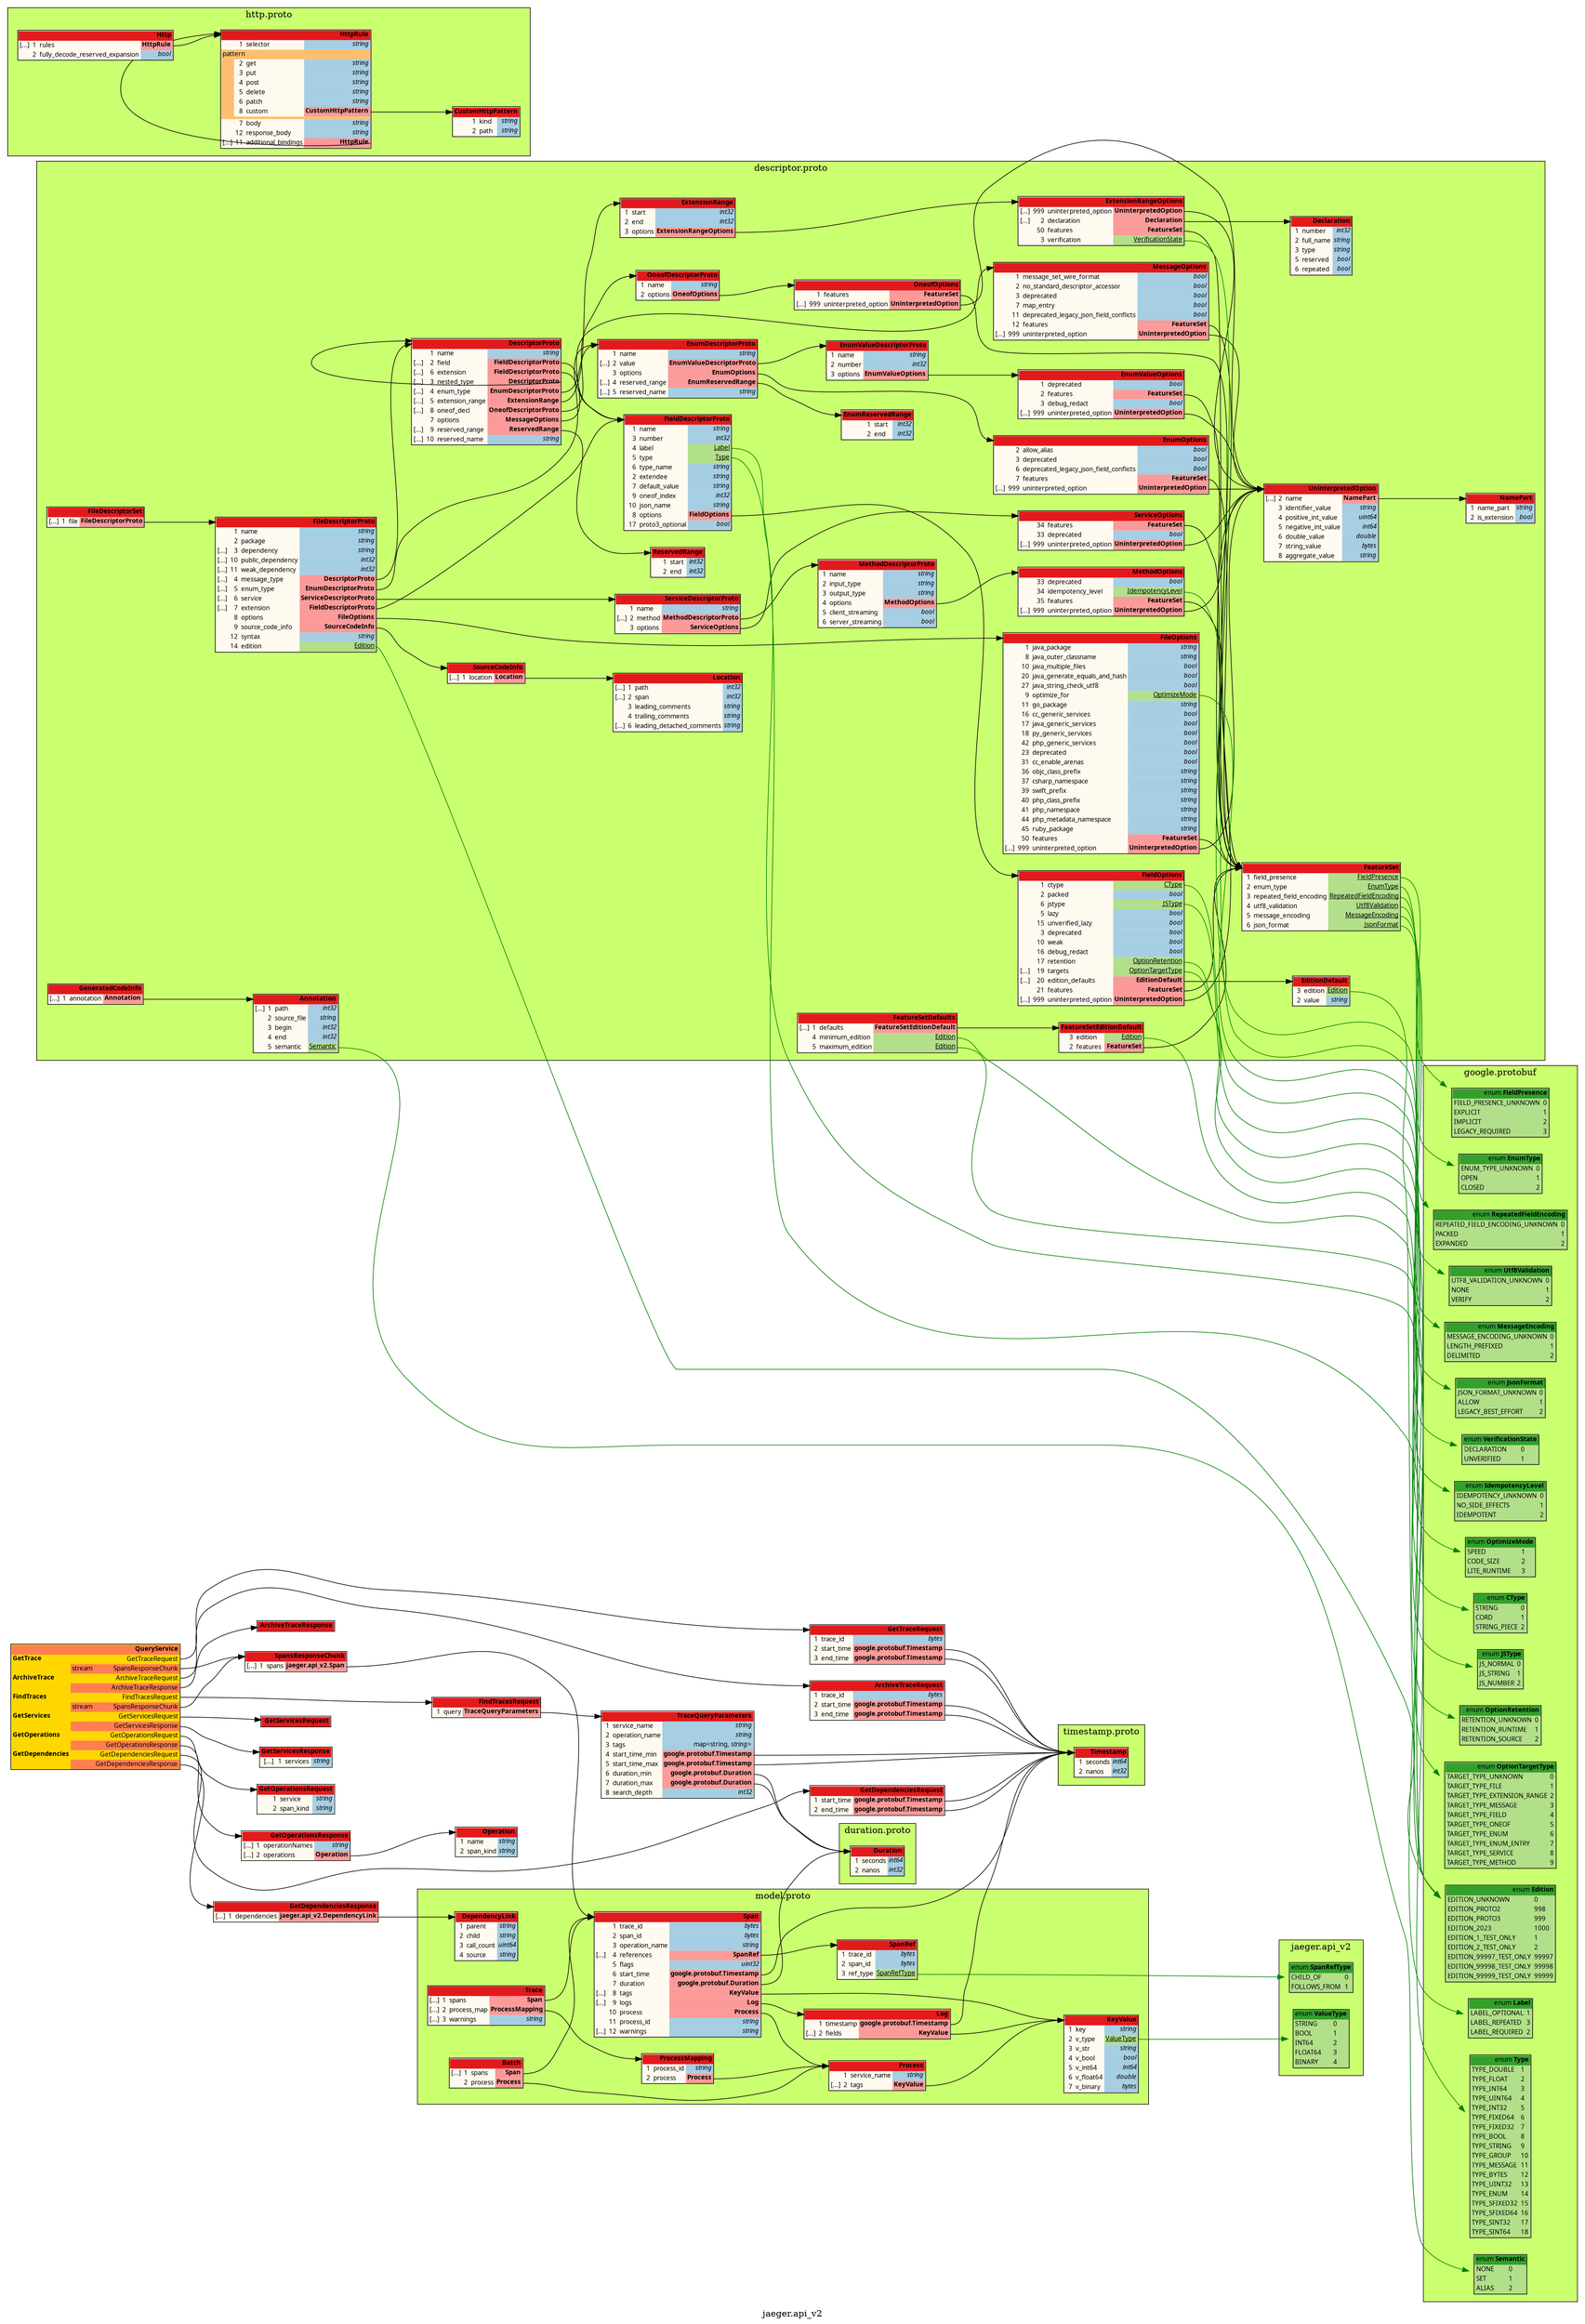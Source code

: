/*
	do not edit:
	auto-generated by github.com/seamia/protodot
*/
digraph protodot {

	/* package:   jaeger.api_v2 */
	/* source:    query.proto */
	/* selection:  */

	rankdir=LR;
	label="jaeger.api_v2";
	tooltip="jaeger.api_v2";
	bgcolor="transparent"

	node [
		shape=plaintext
		fontsize=10
		fontname="Ubuntu"
	];


	/* ------ nodes ------ */
	subgraph cluster_7a59b6fc623e {
		label = "model.proto"
		tooltip = "model.proto"
		style = filled;
		fillcolor = "#caff70";
		
		Node_Ja_152	[shape=plaintext tooltip="jaeger.api_v2.KeyValue" label=<<TABLE BORDER="1" CELLBORDER="0" CELLSPACING="0" BGCOLOR="#fffaf0"><TR><TD COLSPAN="4" PORT="header" BGCOLOR="#e31a1c" ALIGN="right"><b>KeyValue</b></TD></TR><TR><TD ALIGN="right"></TD><TD ALIGN="right">1</TD><TD ALIGN="left">key</TD><TD BGCOLOR="#a6cee3" PORT="pokey" ALIGN="right" TITLE="string"><i>string</i></TD></TR><TR><TD ALIGN="right"></TD><TD ALIGN="right">2</TD><TD ALIGN="left">v_type</TD><TD BGCOLOR="#b2df8a" PORT="pov_type" ALIGN="right"><u>ValueType</u></TD></TR><TR><TD ALIGN="right"></TD><TD ALIGN="right">3</TD><TD ALIGN="left">v_str</TD><TD BGCOLOR="#a6cee3" PORT="pov_str" ALIGN="right" TITLE="string"><i>string</i></TD></TR><TR><TD ALIGN="right"></TD><TD ALIGN="right">4</TD><TD ALIGN="left">v_bool</TD><TD BGCOLOR="#a6cee3" PORT="pov_bool" ALIGN="right" TITLE="bool"><i>bool</i></TD></TR><TR><TD ALIGN="right"></TD><TD ALIGN="right">5</TD><TD ALIGN="left">v_int64</TD><TD BGCOLOR="#a6cee3" PORT="pov_int64" ALIGN="right" TITLE="int64"><i>int64</i></TD></TR><TR><TD ALIGN="right"></TD><TD ALIGN="right">6</TD><TD ALIGN="left">v_float64</TD><TD BGCOLOR="#a6cee3" PORT="pov_float64" ALIGN="right" TITLE="double"><i>double</i></TD></TR><TR><TD ALIGN="right"></TD><TD ALIGN="right">7</TD><TD ALIGN="left">v_binary</TD><TD BGCOLOR="#a6cee3" PORT="pov_binary" ALIGN="right" TITLE="bytes"><i>bytes</i></TD></TR></TABLE>>];
		Node_Ja_155	[shape=plaintext tooltip="jaeger.api_v2.SpanRef" label=<<TABLE BORDER="1" CELLBORDER="0" CELLSPACING="0" BGCOLOR="#fffaf0"><TR><TD COLSPAN="4" PORT="header" BGCOLOR="#e31a1c" ALIGN="right"><b>SpanRef</b></TD></TR><TR><TD ALIGN="right"></TD><TD ALIGN="right">1</TD><TD ALIGN="left">trace_id</TD><TD BGCOLOR="#a6cee3" PORT="potrace_id" ALIGN="right" TITLE="bytes"><i>bytes</i></TD></TR><TR><TD ALIGN="right"></TD><TD ALIGN="right">2</TD><TD ALIGN="left">span_id</TD><TD BGCOLOR="#a6cee3" PORT="pospan_id" ALIGN="right" TITLE="bytes"><i>bytes</i></TD></TR><TR><TD ALIGN="right"></TD><TD ALIGN="right">3</TD><TD ALIGN="left">ref_type</TD><TD BGCOLOR="#b2df8a" PORT="poref_type" ALIGN="right"><u>SpanRefType</u></TD></TR></TABLE>>];
		Node_Ja_161	[shape=plaintext tooltip="jaeger.api_v2.DependencyLink" label=<<TABLE BORDER="1" CELLBORDER="0" CELLSPACING="0" BGCOLOR="#fffaf0"><TR><TD COLSPAN="4" PORT="header" BGCOLOR="#e31a1c" ALIGN="right"><b>DependencyLink</b></TD></TR><TR><TD ALIGN="right"></TD><TD ALIGN="right">1</TD><TD ALIGN="left">parent</TD><TD BGCOLOR="#a6cee3" PORT="poparent" ALIGN="right" TITLE="string"><i>string</i></TD></TR><TR><TD ALIGN="right"></TD><TD ALIGN="right">2</TD><TD ALIGN="left">child</TD><TD BGCOLOR="#a6cee3" PORT="pochild" ALIGN="right" TITLE="string"><i>string</i></TD></TR><TR><TD ALIGN="right"></TD><TD ALIGN="right">3</TD><TD ALIGN="left">call_count</TD><TD BGCOLOR="#a6cee3" PORT="pocall_count" ALIGN="right" TITLE="uint64"><i>uint64</i></TD></TR><TR><TD ALIGN="right"></TD><TD ALIGN="right">4</TD><TD ALIGN="left">source</TD><TD BGCOLOR="#a6cee3" PORT="posource" ALIGN="right" TITLE="string"><i>string</i></TD></TR></TABLE>>];
		Node_Ja_156	[shape=plaintext tooltip="jaeger.api_v2.Process" label=<<TABLE BORDER="1" CELLBORDER="0" CELLSPACING="0" BGCOLOR="#fffaf0"><TR><TD COLSPAN="4" PORT="header" BGCOLOR="#e31a1c" ALIGN="right"><b>Process</b></TD></TR><TR><TD ALIGN="right"></TD><TD ALIGN="right">1</TD><TD ALIGN="left">service_name</TD><TD BGCOLOR="#a6cee3" PORT="poservice_name" ALIGN="right" TITLE="string"><i>string</i></TD></TR><TR><TD ALIGN="right">[...]</TD><TD ALIGN="right">2</TD><TD ALIGN="left">tags</TD><TD BGCOLOR="#fb9a99" PORT="potags" ALIGN="right"><b>KeyValue</b></TD></TR></TABLE>>];
		Node_Ja_159	[shape=plaintext tooltip="jaeger.api_v2.Trace.ProcessMapping" label=<<TABLE BORDER="1" CELLBORDER="0" CELLSPACING="0" BGCOLOR="#fffaf0"><TR><TD COLSPAN="4" PORT="header" BGCOLOR="#e31a1c" ALIGN="right"><b>ProcessMapping</b></TD></TR><TR><TD ALIGN="right"></TD><TD ALIGN="right">1</TD><TD ALIGN="left">process_id</TD><TD BGCOLOR="#a6cee3" PORT="poprocess_id" ALIGN="right" TITLE="string"><i>string</i></TD></TR><TR><TD ALIGN="right"></TD><TD ALIGN="right">2</TD><TD ALIGN="left">process</TD><TD BGCOLOR="#fb9a99" PORT="poprocess" ALIGN="right"><b>Process</b></TD></TR></TABLE>>];
		Node_Ja_157	[shape=plaintext tooltip="jaeger.api_v2.Span" label=<<TABLE BORDER="1" CELLBORDER="0" CELLSPACING="0" BGCOLOR="#fffaf0"><TR><TD COLSPAN="4" PORT="header" BGCOLOR="#e31a1c" ALIGN="right"><b>Span</b></TD></TR><TR><TD ALIGN="right"></TD><TD ALIGN="right">1</TD><TD ALIGN="left">trace_id</TD><TD BGCOLOR="#a6cee3" PORT="potrace_id" ALIGN="right" TITLE="bytes"><i>bytes</i></TD></TR><TR><TD ALIGN="right"></TD><TD ALIGN="right">2</TD><TD ALIGN="left">span_id</TD><TD BGCOLOR="#a6cee3" PORT="pospan_id" ALIGN="right" TITLE="bytes"><i>bytes</i></TD></TR><TR><TD ALIGN="right"></TD><TD ALIGN="right">3</TD><TD ALIGN="left">operation_name</TD><TD BGCOLOR="#a6cee3" PORT="pooperation_name" ALIGN="right" TITLE="string"><i>string</i></TD></TR><TR><TD ALIGN="right">[...]</TD><TD ALIGN="right">4</TD><TD ALIGN="left">references</TD><TD BGCOLOR="#fb9a99" PORT="poreferences" ALIGN="right"><b>SpanRef</b></TD></TR><TR><TD ALIGN="right"></TD><TD ALIGN="right">5</TD><TD ALIGN="left">flags</TD><TD BGCOLOR="#a6cee3" PORT="poflags" ALIGN="right" TITLE="uint32"><i>uint32</i></TD></TR><TR><TD ALIGN="right"></TD><TD ALIGN="right">6</TD><TD ALIGN="left">start_time</TD><TD BGCOLOR="#fb9a99" PORT="postart_time" ALIGN="right"><b>google.protobuf.Timestamp</b></TD></TR><TR><TD ALIGN="right"></TD><TD ALIGN="right">7</TD><TD ALIGN="left">duration</TD><TD BGCOLOR="#fb9a99" PORT="poduration" ALIGN="right"><b>google.protobuf.Duration</b></TD></TR><TR><TD ALIGN="right">[...]</TD><TD ALIGN="right">8</TD><TD ALIGN="left">tags</TD><TD BGCOLOR="#fb9a99" PORT="potags" ALIGN="right"><b>KeyValue</b></TD></TR><TR><TD ALIGN="right">[...]</TD><TD ALIGN="right">9</TD><TD ALIGN="left">logs</TD><TD BGCOLOR="#fb9a99" PORT="pologs" ALIGN="right"><b>Log</b></TD></TR><TR><TD ALIGN="right"></TD><TD ALIGN="right">10</TD><TD ALIGN="left">process</TD><TD BGCOLOR="#fb9a99" PORT="poprocess" ALIGN="right"><b>Process</b></TD></TR><TR><TD ALIGN="right"></TD><TD ALIGN="right">11</TD><TD ALIGN="left">process_id</TD><TD BGCOLOR="#a6cee3" PORT="poprocess_id" ALIGN="right" TITLE="string"><i>string</i></TD></TR><TR><TD ALIGN="right">[...]</TD><TD ALIGN="right">12</TD><TD ALIGN="left">warnings</TD><TD BGCOLOR="#a6cee3" PORT="powarnings" ALIGN="right" TITLE="string"><i>string</i></TD></TR></TABLE>>];
		Node_Ja_158	[shape=plaintext tooltip="jaeger.api_v2.Trace" label=<<TABLE BORDER="1" CELLBORDER="0" CELLSPACING="0" BGCOLOR="#fffaf0"><TR><TD COLSPAN="4" PORT="header" BGCOLOR="#e31a1c" ALIGN="right"><b>Trace</b></TD></TR><TR><TD ALIGN="right">[...]</TD><TD ALIGN="right">1</TD><TD ALIGN="left">spans</TD><TD BGCOLOR="#fb9a99" PORT="pospans" ALIGN="right"><b>Span</b></TD></TR><TR><TD ALIGN="right">[...]</TD><TD ALIGN="right">2</TD><TD ALIGN="left">process_map</TD><TD BGCOLOR="#fb9a99" PORT="poprocess_map" ALIGN="right"><b>ProcessMapping</b></TD></TR><TR><TD ALIGN="right">[...]</TD><TD ALIGN="right">3</TD><TD ALIGN="left">warnings</TD><TD BGCOLOR="#a6cee3" PORT="powarnings" ALIGN="right" TITLE="string"><i>string</i></TD></TR></TABLE>>];
		Node_Ja_153	[shape=plaintext tooltip="jaeger.api_v2.Log" label=<<TABLE BORDER="1" CELLBORDER="0" CELLSPACING="0" BGCOLOR="#fffaf0"><TR><TD COLSPAN="4" PORT="header" BGCOLOR="#e31a1c" ALIGN="right"><b>Log</b></TD></TR><TR><TD ALIGN="right"></TD><TD ALIGN="right">1</TD><TD ALIGN="left">timestamp</TD><TD BGCOLOR="#fb9a99" PORT="potimestamp" ALIGN="right"><b>google.protobuf.Timestamp</b></TD></TR><TR><TD ALIGN="right">[...]</TD><TD ALIGN="right">2</TD><TD ALIGN="left">fields</TD><TD BGCOLOR="#fb9a99" PORT="pofields" ALIGN="right"><b>KeyValue</b></TD></TR></TABLE>>];
		Node_Ja_160	[shape=plaintext tooltip="jaeger.api_v2.Batch" label=<<TABLE BORDER="1" CELLBORDER="0" CELLSPACING="0" BGCOLOR="#fffaf0"><TR><TD COLSPAN="4" PORT="header" BGCOLOR="#e31a1c" ALIGN="right"><b>Batch</b></TD></TR><TR><TD ALIGN="right">[...]</TD><TD ALIGN="right">1</TD><TD ALIGN="left">spans</TD><TD BGCOLOR="#fb9a99" PORT="pospans" ALIGN="right"><b>Span</b></TD></TR><TR><TD ALIGN="right"></TD><TD ALIGN="right">2</TD><TD ALIGN="left">process</TD><TD BGCOLOR="#fb9a99" PORT="poprocess" ALIGN="right"><b>Process</b></TD></TR></TABLE>>];
	}

	subgraph cluster_0333f1a807b8 {
		label = "jaeger.api_v2"
		tooltip = "jaeger.api_v2"
		style = filled;
		fillcolor = "#caff70";
		
		Node_Ja_151	[shape=plaintext tooltip="ValueType" label=<<TABLE BORDER="1" CELLBORDER="0" CELLSPACING="0" BGCOLOR="#b2df8a"><TR><TD COLSPAN="2" PORT="header" BGCOLOR="#33a02c" ALIGN="right">enum <b>ValueType</b></TD></TR><TR><TD BGCOLOR="#b2df8a" ALIGN="left">STRING</TD><TD BGCOLOR="#b2df8a" ALIGN="left">0</TD></TR><TR><TD BGCOLOR="#b2df8a" ALIGN="left">BOOL</TD><TD BGCOLOR="#b2df8a" ALIGN="left">1</TD></TR><TR><TD BGCOLOR="#b2df8a" ALIGN="left">INT64</TD><TD BGCOLOR="#b2df8a" ALIGN="left">2</TD></TR><TR><TD BGCOLOR="#b2df8a" ALIGN="left">FLOAT64</TD><TD BGCOLOR="#b2df8a" ALIGN="left">3</TD></TR><TR><TD BGCOLOR="#b2df8a" ALIGN="left">BINARY</TD><TD BGCOLOR="#b2df8a" ALIGN="left">4</TD></TR></TABLE>>];
		Node_Ja_154	[shape=plaintext tooltip="SpanRefType" label=<<TABLE BORDER="1" CELLBORDER="0" CELLSPACING="0" BGCOLOR="#b2df8a"><TR><TD COLSPAN="2" PORT="header" BGCOLOR="#33a02c" ALIGN="right">enum <b>SpanRefType</b></TD></TR><TR><TD BGCOLOR="#b2df8a" ALIGN="left">CHILD_OF</TD><TD BGCOLOR="#b2df8a" ALIGN="left">0</TD></TR><TR><TD BGCOLOR="#b2df8a" ALIGN="left">FOLLOWS_FROM</TD><TD BGCOLOR="#b2df8a" ALIGN="left">1</TD></TR></TABLE>>];
	}

	subgraph cluster_fb36aafb54f5 {
		label = "timestamp.proto"
		tooltip = "google/protobuf/timestamp.proto"
		style = filled;
		fillcolor = "#caff70";
		
		Node_Ja_149	[shape=plaintext tooltip="google.protobuf.Timestamp" label=<<TABLE BORDER="1" CELLBORDER="0" CELLSPACING="0" BGCOLOR="#fffaf0"><TR><TD COLSPAN="4" PORT="header" BGCOLOR="#e31a1c" ALIGN="right"><b>Timestamp</b></TD></TR><TR><TD ALIGN="right"></TD><TD ALIGN="right">1</TD><TD ALIGN="left">seconds</TD><TD BGCOLOR="#a6cee3" PORT="poseconds" ALIGN="right" TITLE="int64"><i>int64</i></TD></TR><TR><TD ALIGN="right"></TD><TD ALIGN="right">2</TD><TD ALIGN="left">nanos</TD><TD BGCOLOR="#a6cee3" PORT="ponanos" ALIGN="right" TITLE="int32"><i>int32</i></TD></TR></TABLE>>];
	}

	subgraph cluster_7841487bad58 {
		label = "duration.proto"
		tooltip = "google/protobuf/duration.proto"
		style = filled;
		fillcolor = "#caff70";
		
		Node_Ja_150	[shape=plaintext tooltip="google.protobuf.Duration" label=<<TABLE BORDER="1" CELLBORDER="0" CELLSPACING="0" BGCOLOR="#fffaf0"><TR><TD COLSPAN="4" PORT="header" BGCOLOR="#e31a1c" ALIGN="right"><b>Duration</b></TD></TR><TR><TD ALIGN="right"></TD><TD ALIGN="right">1</TD><TD ALIGN="left">seconds</TD><TD BGCOLOR="#a6cee3" PORT="poseconds" ALIGN="right" TITLE="int64"><i>int64</i></TD></TR><TR><TD ALIGN="right"></TD><TD ALIGN="right">2</TD><TD ALIGN="left">nanos</TD><TD BGCOLOR="#a6cee3" PORT="ponanos" ALIGN="right" TITLE="int32"><i>int32</i></TD></TR></TABLE>>];
	}

	subgraph cluster_0518b30284b0 {
		label = "descriptor.proto"
		tooltip = "google/protobuf/descriptor.proto"
		style = filled;
		fillcolor = "#caff70";
		
		Node_Ja_127	[shape=plaintext tooltip="google.protobuf.OneofOptions" label=<<TABLE BORDER="1" CELLBORDER="0" CELLSPACING="0" BGCOLOR="#fffaf0"><TR><TD COLSPAN="4" PORT="header" BGCOLOR="#e31a1c" ALIGN="right"><b>OneofOptions</b></TD></TR><TR><TD ALIGN="right"></TD><TD ALIGN="right">1</TD><TD ALIGN="left">features</TD><TD BGCOLOR="#fb9a99" PORT="pofeatures" ALIGN="right"><b>FeatureSet</b></TD></TR><TR><TD ALIGN="right">[...]</TD><TD ALIGN="right">999</TD><TD ALIGN="left">uninterpreted_option</TD><TD BGCOLOR="#fb9a99" PORT="pouninterpreted_option" ALIGN="right"><b>UninterpretedOption</b></TD></TR></TABLE>>];
		Node_Ja_146	[shape=plaintext tooltip="google.protobuf.GeneratedCodeInfo" label=<<TABLE BORDER="1" CELLBORDER="0" CELLSPACING="0" BGCOLOR="#fffaf0"><TR><TD COLSPAN="4" PORT="header" BGCOLOR="#e31a1c" ALIGN="right"><b>GeneratedCodeInfo</b></TD></TR><TR><TD ALIGN="right">[...]</TD><TD ALIGN="right">1</TD><TD ALIGN="left">annotation</TD><TD BGCOLOR="#fb9a99" PORT="poannotation" ALIGN="right"><b>Annotation</b></TD></TR></TABLE>>];
		Node_Ja_104	[shape=plaintext tooltip="google.protobuf.DescriptorProto.ExtensionRange" label=<<TABLE BORDER="1" CELLBORDER="0" CELLSPACING="0" BGCOLOR="#fffaf0"><TR><TD COLSPAN="4" PORT="header" BGCOLOR="#e31a1c" ALIGN="right"><b>ExtensionRange</b></TD></TR><TR><TD ALIGN="right"></TD><TD ALIGN="right">1</TD><TD ALIGN="left">start</TD><TD BGCOLOR="#a6cee3" PORT="postart" ALIGN="right" TITLE="int32"><i>int32</i></TD></TR><TR><TD ALIGN="right"></TD><TD ALIGN="right">2</TD><TD ALIGN="left">end</TD><TD BGCOLOR="#a6cee3" PORT="poend" ALIGN="right" TITLE="int32"><i>int32</i></TD></TR><TR><TD ALIGN="right"></TD><TD ALIGN="right">3</TD><TD ALIGN="left">options</TD><TD BGCOLOR="#fb9a99" PORT="pooptions" ALIGN="right"><b>ExtensionRangeOptions</b></TD></TR></TABLE>>];
		Node_Ja_133	[shape=plaintext tooltip="google.protobuf.UninterpretedOption" label=<<TABLE BORDER="1" CELLBORDER="0" CELLSPACING="0" BGCOLOR="#fffaf0"><TR><TD COLSPAN="4" PORT="header" BGCOLOR="#e31a1c" ALIGN="right"><b>UninterpretedOption</b></TD></TR><TR><TD ALIGN="right">[...]</TD><TD ALIGN="right">2</TD><TD ALIGN="left">name</TD><TD BGCOLOR="#fb9a99" PORT="poname" ALIGN="right"><b>NamePart</b></TD></TR><TR><TD ALIGN="right"></TD><TD ALIGN="right">3</TD><TD ALIGN="left">identifier_value</TD><TD BGCOLOR="#a6cee3" PORT="poidentifier_value" ALIGN="right" TITLE="string"><i>string</i></TD></TR><TR><TD ALIGN="right"></TD><TD ALIGN="right">4</TD><TD ALIGN="left">positive_int_value</TD><TD BGCOLOR="#a6cee3" PORT="popositive_int_value" ALIGN="right" TITLE="uint64"><i>uint64</i></TD></TR><TR><TD ALIGN="right"></TD><TD ALIGN="right">5</TD><TD ALIGN="left">negative_int_value</TD><TD BGCOLOR="#a6cee3" PORT="ponegative_int_value" ALIGN="right" TITLE="int64"><i>int64</i></TD></TR><TR><TD ALIGN="right"></TD><TD ALIGN="right">6</TD><TD ALIGN="left">double_value</TD><TD BGCOLOR="#a6cee3" PORT="podouble_value" ALIGN="right" TITLE="double"><i>double</i></TD></TR><TR><TD ALIGN="right"></TD><TD ALIGN="right">7</TD><TD ALIGN="left">string_value</TD><TD BGCOLOR="#a6cee3" PORT="postring_value" ALIGN="right" TITLE="bytes"><i>bytes</i></TD></TR><TR><TD ALIGN="right"></TD><TD ALIGN="right">8</TD><TD ALIGN="left">aggregate_value</TD><TD BGCOLOR="#a6cee3" PORT="poaggregate_value" ALIGN="right" TITLE="string"><i>string</i></TD></TR></TABLE>>];
		Node_Ja_143	[shape=plaintext tooltip="google.protobuf.FeatureSetDefaults.FeatureSetEditionDefault" label=<<TABLE BORDER="1" CELLBORDER="0" CELLSPACING="0" BGCOLOR="#fffaf0"><TR><TD COLSPAN="4" PORT="header" BGCOLOR="#e31a1c" ALIGN="right"><b>FeatureSetEditionDefault</b></TD></TR><TR><TD ALIGN="right"></TD><TD ALIGN="right">3</TD><TD ALIGN="left">edition</TD><TD BGCOLOR="#b2df8a" PORT="poedition" ALIGN="right"><u>Edition</u></TD></TR><TR><TD ALIGN="right"></TD><TD ALIGN="right">2</TD><TD ALIGN="left">features</TD><TD BGCOLOR="#fb9a99" PORT="pofeatures" ALIGN="right"><b>FeatureSet</b></TD></TR></TABLE>>];
		Node_Ja_107	[shape=plaintext tooltip="google.protobuf.ExtensionRangeOptions.Declaration" label=<<TABLE BORDER="1" CELLBORDER="0" CELLSPACING="0" BGCOLOR="#fffaf0"><TR><TD COLSPAN="4" PORT="header" BGCOLOR="#e31a1c" ALIGN="right"><b>Declaration</b></TD></TR><TR><TD ALIGN="right"></TD><TD ALIGN="right">1</TD><TD ALIGN="left">number</TD><TD BGCOLOR="#a6cee3" PORT="ponumber" ALIGN="right" TITLE="int32"><i>int32</i></TD></TR><TR><TD ALIGN="right"></TD><TD ALIGN="right">2</TD><TD ALIGN="left">full_name</TD><TD BGCOLOR="#a6cee3" PORT="pofull_name" ALIGN="right" TITLE="string"><i>string</i></TD></TR><TR><TD ALIGN="right"></TD><TD ALIGN="right">3</TD><TD ALIGN="left">type</TD><TD BGCOLOR="#a6cee3" PORT="potype" ALIGN="right" TITLE="string"><i>string</i></TD></TR><TR><TD ALIGN="right"></TD><TD ALIGN="right">5</TD><TD ALIGN="left">reserved</TD><TD BGCOLOR="#a6cee3" PORT="poreserved" ALIGN="right" TITLE="bool"><i>bool</i></TD></TR><TR><TD ALIGN="right"></TD><TD ALIGN="right">6</TD><TD ALIGN="left">repeated</TD><TD BGCOLOR="#a6cee3" PORT="porepeated" ALIGN="right" TITLE="bool"><i>bool</i></TD></TR></TABLE>>];
		Node_Ja_147	[shape=plaintext tooltip="google.protobuf.GeneratedCodeInfo.Annotation" label=<<TABLE BORDER="1" CELLBORDER="0" CELLSPACING="0" BGCOLOR="#fffaf0"><TR><TD COLSPAN="4" PORT="header" BGCOLOR="#e31a1c" ALIGN="right"><b>Annotation</b></TD></TR><TR><TD ALIGN="right">[...]</TD><TD ALIGN="right">1</TD><TD ALIGN="left">path</TD><TD BGCOLOR="#a6cee3" PORT="popath" ALIGN="right" TITLE="int32"><i>int32</i></TD></TR><TR><TD ALIGN="right"></TD><TD ALIGN="right">2</TD><TD ALIGN="left">source_file</TD><TD BGCOLOR="#a6cee3" PORT="posource_file" ALIGN="right" TITLE="string"><i>string</i></TD></TR><TR><TD ALIGN="right"></TD><TD ALIGN="right">3</TD><TD ALIGN="left">begin</TD><TD BGCOLOR="#a6cee3" PORT="pobegin" ALIGN="right" TITLE="int32"><i>int32</i></TD></TR><TR><TD ALIGN="right"></TD><TD ALIGN="right">4</TD><TD ALIGN="left">end</TD><TD BGCOLOR="#a6cee3" PORT="poend" ALIGN="right" TITLE="int32"><i>int32</i></TD></TR><TR><TD ALIGN="right"></TD><TD ALIGN="right">5</TD><TD ALIGN="left">semantic</TD><TD BGCOLOR="#b2df8a" PORT="posemantic" ALIGN="right"><u>Semantic</u></TD></TR></TABLE>>];
		Node_Ja_105	[shape=plaintext tooltip="google.protobuf.DescriptorProto.ReservedRange" label=<<TABLE BORDER="1" CELLBORDER="0" CELLSPACING="0" BGCOLOR="#fffaf0"><TR><TD COLSPAN="4" PORT="header" BGCOLOR="#e31a1c" ALIGN="right"><b>ReservedRange</b></TD></TR><TR><TD ALIGN="right"></TD><TD ALIGN="right">1</TD><TD ALIGN="left">start</TD><TD BGCOLOR="#a6cee3" PORT="postart" ALIGN="right" TITLE="int32"><i>int32</i></TD></TR><TR><TD ALIGN="right"></TD><TD ALIGN="right">2</TD><TD ALIGN="left">end</TD><TD BGCOLOR="#a6cee3" PORT="poend" ALIGN="right" TITLE="int32"><i>int32</i></TD></TR></TABLE>>];
		Node_Ja_126	[shape=plaintext tooltip="google.protobuf.FieldOptions.EditionDefault" label=<<TABLE BORDER="1" CELLBORDER="0" CELLSPACING="0" BGCOLOR="#fffaf0"><TR><TD COLSPAN="4" PORT="header" BGCOLOR="#e31a1c" ALIGN="right"><b>EditionDefault</b></TD></TR><TR><TD ALIGN="right"></TD><TD ALIGN="right">3</TD><TD ALIGN="left">edition</TD><TD BGCOLOR="#b2df8a" PORT="poedition" ALIGN="right"><u>Edition</u></TD></TR><TR><TD ALIGN="right"></TD><TD ALIGN="right">2</TD><TD ALIGN="left">value</TD><TD BGCOLOR="#a6cee3" PORT="povalue" ALIGN="right" TITLE="string"><i>string</i></TD></TR></TABLE>>];
		Node_Ja_128	[shape=plaintext tooltip="google.protobuf.EnumOptions" label=<<TABLE BORDER="1" CELLBORDER="0" CELLSPACING="0" BGCOLOR="#fffaf0"><TR><TD COLSPAN="4" PORT="header" BGCOLOR="#e31a1c" ALIGN="right"><b>EnumOptions</b></TD></TR><TR><TD ALIGN="right"></TD><TD ALIGN="right">2</TD><TD ALIGN="left">allow_alias</TD><TD BGCOLOR="#a6cee3" PORT="poallow_alias" ALIGN="right" TITLE="bool"><i>bool</i></TD></TR><TR><TD ALIGN="right"></TD><TD ALIGN="right">3</TD><TD ALIGN="left">deprecated</TD><TD BGCOLOR="#a6cee3" PORT="podeprecated" ALIGN="right" TITLE="bool"><i>bool</i></TD></TR><TR><TD ALIGN="right"></TD><TD ALIGN="right">6</TD><TD ALIGN="left">deprecated_legacy_json_field_conflicts</TD><TD BGCOLOR="#a6cee3" PORT="podeprecated_legacy_json_field_conflicts" ALIGN="right" TITLE="bool"><i>bool</i></TD></TR><TR><TD ALIGN="right"></TD><TD ALIGN="right">7</TD><TD ALIGN="left">features</TD><TD BGCOLOR="#fb9a99" PORT="pofeatures" ALIGN="right"><b>FeatureSet</b></TD></TR><TR><TD ALIGN="right">[...]</TD><TD ALIGN="right">999</TD><TD ALIGN="left">uninterpreted_option</TD><TD BGCOLOR="#fb9a99" PORT="pouninterpreted_option" ALIGN="right"><b>UninterpretedOption</b></TD></TR></TABLE>>];
		Node_Ja_145	[shape=plaintext tooltip="google.protobuf.SourceCodeInfo.Location" label=<<TABLE BORDER="1" CELLBORDER="0" CELLSPACING="0" BGCOLOR="#fffaf0"><TR><TD COLSPAN="4" PORT="header" BGCOLOR="#e31a1c" ALIGN="right"><b>Location</b></TD></TR><TR><TD ALIGN="right">[...]</TD><TD ALIGN="right">1</TD><TD ALIGN="left">path</TD><TD BGCOLOR="#a6cee3" PORT="popath" ALIGN="right" TITLE="int32"><i>int32</i></TD></TR><TR><TD ALIGN="right">[...]</TD><TD ALIGN="right">2</TD><TD ALIGN="left">span</TD><TD BGCOLOR="#a6cee3" PORT="pospan" ALIGN="right" TITLE="int32"><i>int32</i></TD></TR><TR><TD ALIGN="right"></TD><TD ALIGN="right">3</TD><TD ALIGN="left">leading_comments</TD><TD BGCOLOR="#a6cee3" PORT="poleading_comments" ALIGN="right" TITLE="string"><i>string</i></TD></TR><TR><TD ALIGN="right"></TD><TD ALIGN="right">4</TD><TD ALIGN="left">trailing_comments</TD><TD BGCOLOR="#a6cee3" PORT="potrailing_comments" ALIGN="right" TITLE="string"><i>string</i></TD></TR><TR><TD ALIGN="right">[...]</TD><TD ALIGN="right">6</TD><TD ALIGN="left">leading_detached_comments</TD><TD BGCOLOR="#a6cee3" PORT="poleading_detached_comments" ALIGN="right" TITLE="string"><i>string</i></TD></TR></TABLE>>];
		Node_Ja_102	[shape=plaintext tooltip="google.protobuf.FileDescriptorProto" label=<<TABLE BORDER="1" CELLBORDER="0" CELLSPACING="0" BGCOLOR="#fffaf0"><TR><TD COLSPAN="4" PORT="header" BGCOLOR="#e31a1c" ALIGN="right"><b>FileDescriptorProto</b></TD></TR><TR><TD ALIGN="right"></TD><TD ALIGN="right">1</TD><TD ALIGN="left">name</TD><TD BGCOLOR="#a6cee3" PORT="poname" ALIGN="right" TITLE="string"><i>string</i></TD></TR><TR><TD ALIGN="right"></TD><TD ALIGN="right">2</TD><TD ALIGN="left">package</TD><TD BGCOLOR="#a6cee3" PORT="popackage" ALIGN="right" TITLE="string"><i>string</i></TD></TR><TR><TD ALIGN="right">[...]</TD><TD ALIGN="right">3</TD><TD ALIGN="left">dependency</TD><TD BGCOLOR="#a6cee3" PORT="podependency" ALIGN="right" TITLE="string"><i>string</i></TD></TR><TR><TD ALIGN="right">[...]</TD><TD ALIGN="right">10</TD><TD ALIGN="left">public_dependency</TD><TD BGCOLOR="#a6cee3" PORT="popublic_dependency" ALIGN="right" TITLE="int32"><i>int32</i></TD></TR><TR><TD ALIGN="right">[...]</TD><TD ALIGN="right">11</TD><TD ALIGN="left">weak_dependency</TD><TD BGCOLOR="#a6cee3" PORT="poweak_dependency" ALIGN="right" TITLE="int32"><i>int32</i></TD></TR><TR><TD ALIGN="right">[...]</TD><TD ALIGN="right">4</TD><TD ALIGN="left">message_type</TD><TD BGCOLOR="#fb9a99" PORT="pomessage_type" ALIGN="right"><b>DescriptorProto</b></TD></TR><TR><TD ALIGN="right">[...]</TD><TD ALIGN="right">5</TD><TD ALIGN="left">enum_type</TD><TD BGCOLOR="#fb9a99" PORT="poenum_type" ALIGN="right"><b>EnumDescriptorProto</b></TD></TR><TR><TD ALIGN="right">[...]</TD><TD ALIGN="right">6</TD><TD ALIGN="left">service</TD><TD BGCOLOR="#fb9a99" PORT="poservice" ALIGN="right"><b>ServiceDescriptorProto</b></TD></TR><TR><TD ALIGN="right">[...]</TD><TD ALIGN="right">7</TD><TD ALIGN="left">extension</TD><TD BGCOLOR="#fb9a99" PORT="poextension" ALIGN="right"><b>FieldDescriptorProto</b></TD></TR><TR><TD ALIGN="right"></TD><TD ALIGN="right">8</TD><TD ALIGN="left">options</TD><TD BGCOLOR="#fb9a99" PORT="pooptions" ALIGN="right"><b>FileOptions</b></TD></TR><TR><TD ALIGN="right"></TD><TD ALIGN="right">9</TD><TD ALIGN="left">source_code_info</TD><TD BGCOLOR="#fb9a99" PORT="posource_code_info" ALIGN="right"><b>SourceCodeInfo</b></TD></TR><TR><TD ALIGN="right"></TD><TD ALIGN="right">12</TD><TD ALIGN="left">syntax</TD><TD BGCOLOR="#a6cee3" PORT="posyntax" ALIGN="right" TITLE="string"><i>string</i></TD></TR><TR><TD ALIGN="right"></TD><TD ALIGN="right">14</TD><TD ALIGN="left">edition</TD><TD BGCOLOR="#b2df8a" PORT="poedition" ALIGN="right"><u>Edition</u></TD></TR></TABLE>>];
		Node_Ja_116	[shape=plaintext tooltip="google.protobuf.ServiceDescriptorProto" label=<<TABLE BORDER="1" CELLBORDER="0" CELLSPACING="0" BGCOLOR="#fffaf0"><TR><TD COLSPAN="4" PORT="header" BGCOLOR="#e31a1c" ALIGN="right"><b>ServiceDescriptorProto</b></TD></TR><TR><TD ALIGN="right"></TD><TD ALIGN="right">1</TD><TD ALIGN="left">name</TD><TD BGCOLOR="#a6cee3" PORT="poname" ALIGN="right" TITLE="string"><i>string</i></TD></TR><TR><TD ALIGN="right">[...]</TD><TD ALIGN="right">2</TD><TD ALIGN="left">method</TD><TD BGCOLOR="#fb9a99" PORT="pomethod" ALIGN="right"><b>MethodDescriptorProto</b></TD></TR><TR><TD ALIGN="right"></TD><TD ALIGN="right">3</TD><TD ALIGN="left">options</TD><TD BGCOLOR="#fb9a99" PORT="pooptions" ALIGN="right"><b>ServiceOptions</b></TD></TR></TABLE>>];
		Node_Ja_117	[shape=plaintext tooltip="google.protobuf.MethodDescriptorProto" label=<<TABLE BORDER="1" CELLBORDER="0" CELLSPACING="0" BGCOLOR="#fffaf0"><TR><TD COLSPAN="4" PORT="header" BGCOLOR="#e31a1c" ALIGN="right"><b>MethodDescriptorProto</b></TD></TR><TR><TD ALIGN="right"></TD><TD ALIGN="right">1</TD><TD ALIGN="left">name</TD><TD BGCOLOR="#a6cee3" PORT="poname" ALIGN="right" TITLE="string"><i>string</i></TD></TR><TR><TD ALIGN="right"></TD><TD ALIGN="right">2</TD><TD ALIGN="left">input_type</TD><TD BGCOLOR="#a6cee3" PORT="poinput_type" ALIGN="right" TITLE="string"><i>string</i></TD></TR><TR><TD ALIGN="right"></TD><TD ALIGN="right">3</TD><TD ALIGN="left">output_type</TD><TD BGCOLOR="#a6cee3" PORT="pooutput_type" ALIGN="right" TITLE="string"><i>string</i></TD></TR><TR><TD ALIGN="right"></TD><TD ALIGN="right">4</TD><TD ALIGN="left">options</TD><TD BGCOLOR="#fb9a99" PORT="pooptions" ALIGN="right"><b>MethodOptions</b></TD></TR><TR><TD ALIGN="right"></TD><TD ALIGN="right">5</TD><TD ALIGN="left">client_streaming</TD><TD BGCOLOR="#a6cee3" PORT="poclient_streaming" ALIGN="right" TITLE="bool"><i>bool</i></TD></TR><TR><TD ALIGN="right"></TD><TD ALIGN="right">6</TD><TD ALIGN="left">server_streaming</TD><TD BGCOLOR="#a6cee3" PORT="poserver_streaming" ALIGN="right" TITLE="bool"><i>bool</i></TD></TR></TABLE>>];
		Node_Ja_130	[shape=plaintext tooltip="google.protobuf.ServiceOptions" label=<<TABLE BORDER="1" CELLBORDER="0" CELLSPACING="0" BGCOLOR="#fffaf0"><TR><TD COLSPAN="4" PORT="header" BGCOLOR="#e31a1c" ALIGN="right"><b>ServiceOptions</b></TD></TR><TR><TD ALIGN="right"></TD><TD ALIGN="right">34</TD><TD ALIGN="left">features</TD><TD BGCOLOR="#fb9a99" PORT="pofeatures" ALIGN="right"><b>FeatureSet</b></TD></TR><TR><TD ALIGN="right"></TD><TD ALIGN="right">33</TD><TD ALIGN="left">deprecated</TD><TD BGCOLOR="#a6cee3" PORT="podeprecated" ALIGN="right" TITLE="bool"><i>bool</i></TD></TR><TR><TD ALIGN="right">[...]</TD><TD ALIGN="right">999</TD><TD ALIGN="left">uninterpreted_option</TD><TD BGCOLOR="#fb9a99" PORT="pouninterpreted_option" ALIGN="right"><b>UninterpretedOption</b></TD></TR></TABLE>>];
		Node_Ja_144	[shape=plaintext tooltip="google.protobuf.SourceCodeInfo" label=<<TABLE BORDER="1" CELLBORDER="0" CELLSPACING="0" BGCOLOR="#fffaf0"><TR><TD COLSPAN="4" PORT="header" BGCOLOR="#e31a1c" ALIGN="right"><b>SourceCodeInfo</b></TD></TR><TR><TD ALIGN="right">[...]</TD><TD ALIGN="right">1</TD><TD ALIGN="left">location</TD><TD BGCOLOR="#fb9a99" PORT="polocation" ALIGN="right"><b>Location</b></TD></TR></TABLE>>];
		Node_Ja_109	[shape=plaintext tooltip="google.protobuf.FieldDescriptorProto" label=<<TABLE BORDER="1" CELLBORDER="0" CELLSPACING="0" BGCOLOR="#fffaf0"><TR><TD COLSPAN="4" PORT="header" BGCOLOR="#e31a1c" ALIGN="right"><b>FieldDescriptorProto</b></TD></TR><TR><TD ALIGN="right"></TD><TD ALIGN="right">1</TD><TD ALIGN="left">name</TD><TD BGCOLOR="#a6cee3" PORT="poname" ALIGN="right" TITLE="string"><i>string</i></TD></TR><TR><TD ALIGN="right"></TD><TD ALIGN="right">3</TD><TD ALIGN="left">number</TD><TD BGCOLOR="#a6cee3" PORT="ponumber" ALIGN="right" TITLE="int32"><i>int32</i></TD></TR><TR><TD ALIGN="right"></TD><TD ALIGN="right">4</TD><TD ALIGN="left">label</TD><TD BGCOLOR="#b2df8a" PORT="polabel" ALIGN="right"><u>Label</u></TD></TR><TR><TD ALIGN="right"></TD><TD ALIGN="right">5</TD><TD ALIGN="left">type</TD><TD BGCOLOR="#b2df8a" PORT="potype" ALIGN="right"><u>Type</u></TD></TR><TR><TD ALIGN="right"></TD><TD ALIGN="right">6</TD><TD ALIGN="left">type_name</TD><TD BGCOLOR="#a6cee3" PORT="potype_name" ALIGN="right" TITLE="string"><i>string</i></TD></TR><TR><TD ALIGN="right"></TD><TD ALIGN="right">2</TD><TD ALIGN="left">extendee</TD><TD BGCOLOR="#a6cee3" PORT="poextendee" ALIGN="right" TITLE="string"><i>string</i></TD></TR><TR><TD ALIGN="right"></TD><TD ALIGN="right">7</TD><TD ALIGN="left">default_value</TD><TD BGCOLOR="#a6cee3" PORT="podefault_value" ALIGN="right" TITLE="string"><i>string</i></TD></TR><TR><TD ALIGN="right"></TD><TD ALIGN="right">9</TD><TD ALIGN="left">oneof_index</TD><TD BGCOLOR="#a6cee3" PORT="pooneof_index" ALIGN="right" TITLE="int32"><i>int32</i></TD></TR><TR><TD ALIGN="right"></TD><TD ALIGN="right">10</TD><TD ALIGN="left">json_name</TD><TD BGCOLOR="#a6cee3" PORT="pojson_name" ALIGN="right" TITLE="string"><i>string</i></TD></TR><TR><TD ALIGN="right"></TD><TD ALIGN="right">8</TD><TD ALIGN="left">options</TD><TD BGCOLOR="#fb9a99" PORT="pooptions" ALIGN="right"><b>FieldOptions</b></TD></TR><TR><TD ALIGN="right"></TD><TD ALIGN="right">17</TD><TD ALIGN="left">proto3_optional</TD><TD BGCOLOR="#a6cee3" PORT="poproto3_optional" ALIGN="right" TITLE="bool"><i>bool</i></TD></TR></TABLE>>];
		Node_Ja_103	[shape=plaintext tooltip="google.protobuf.DescriptorProto" label=<<TABLE BORDER="1" CELLBORDER="0" CELLSPACING="0" BGCOLOR="#fffaf0"><TR><TD COLSPAN="4" PORT="header" BGCOLOR="#e31a1c" ALIGN="right"><b>DescriptorProto</b></TD></TR><TR><TD ALIGN="right"></TD><TD ALIGN="right">1</TD><TD ALIGN="left">name</TD><TD BGCOLOR="#a6cee3" PORT="poname" ALIGN="right" TITLE="string"><i>string</i></TD></TR><TR><TD ALIGN="right">[...]</TD><TD ALIGN="right">2</TD><TD ALIGN="left">field</TD><TD BGCOLOR="#fb9a99" PORT="pofield" ALIGN="right"><b>FieldDescriptorProto</b></TD></TR><TR><TD ALIGN="right">[...]</TD><TD ALIGN="right">6</TD><TD ALIGN="left">extension</TD><TD BGCOLOR="#fb9a99" PORT="poextension" ALIGN="right"><b>FieldDescriptorProto</b></TD></TR><TR><TD ALIGN="right">[...]</TD><TD ALIGN="right">3</TD><TD ALIGN="left">nested_type</TD><TD BGCOLOR="#fb9a99" PORT="ponested_type" ALIGN="right"><b>DescriptorProto</b></TD></TR><TR><TD ALIGN="right">[...]</TD><TD ALIGN="right">4</TD><TD ALIGN="left">enum_type</TD><TD BGCOLOR="#fb9a99" PORT="poenum_type" ALIGN="right"><b>EnumDescriptorProto</b></TD></TR><TR><TD ALIGN="right">[...]</TD><TD ALIGN="right">5</TD><TD ALIGN="left">extension_range</TD><TD BGCOLOR="#fb9a99" PORT="poextension_range" ALIGN="right"><b>ExtensionRange</b></TD></TR><TR><TD ALIGN="right">[...]</TD><TD ALIGN="right">8</TD><TD ALIGN="left">oneof_decl</TD><TD BGCOLOR="#fb9a99" PORT="pooneof_decl" ALIGN="right"><b>OneofDescriptorProto</b></TD></TR><TR><TD ALIGN="right"></TD><TD ALIGN="right">7</TD><TD ALIGN="left">options</TD><TD BGCOLOR="#fb9a99" PORT="pooptions" ALIGN="right"><b>MessageOptions</b></TD></TR><TR><TD ALIGN="right">[...]</TD><TD ALIGN="right">9</TD><TD ALIGN="left">reserved_range</TD><TD BGCOLOR="#fb9a99" PORT="poreserved_range" ALIGN="right"><b>ReservedRange</b></TD></TR><TR><TD ALIGN="right">[...]</TD><TD ALIGN="right">10</TD><TD ALIGN="left">reserved_name</TD><TD BGCOLOR="#a6cee3" PORT="poreserved_name" ALIGN="right" TITLE="string"><i>string</i></TD></TR></TABLE>>];
		Node_Ja_112	[shape=plaintext tooltip="google.protobuf.OneofDescriptorProto" label=<<TABLE BORDER="1" CELLBORDER="0" CELLSPACING="0" BGCOLOR="#fffaf0"><TR><TD COLSPAN="4" PORT="header" BGCOLOR="#e31a1c" ALIGN="right"><b>OneofDescriptorProto</b></TD></TR><TR><TD ALIGN="right"></TD><TD ALIGN="right">1</TD><TD ALIGN="left">name</TD><TD BGCOLOR="#a6cee3" PORT="poname" ALIGN="right" TITLE="string"><i>string</i></TD></TR><TR><TD ALIGN="right"></TD><TD ALIGN="right">2</TD><TD ALIGN="left">options</TD><TD BGCOLOR="#fb9a99" PORT="pooptions" ALIGN="right"><b>OneofOptions</b></TD></TR></TABLE>>];
		Node_Ja_129	[shape=plaintext tooltip="google.protobuf.EnumValueOptions" label=<<TABLE BORDER="1" CELLBORDER="0" CELLSPACING="0" BGCOLOR="#fffaf0"><TR><TD COLSPAN="4" PORT="header" BGCOLOR="#e31a1c" ALIGN="right"><b>EnumValueOptions</b></TD></TR><TR><TD ALIGN="right"></TD><TD ALIGN="right">1</TD><TD ALIGN="left">deprecated</TD><TD BGCOLOR="#a6cee3" PORT="podeprecated" ALIGN="right" TITLE="bool"><i>bool</i></TD></TR><TR><TD ALIGN="right"></TD><TD ALIGN="right">2</TD><TD ALIGN="left">features</TD><TD BGCOLOR="#fb9a99" PORT="pofeatures" ALIGN="right"><b>FeatureSet</b></TD></TR><TR><TD ALIGN="right"></TD><TD ALIGN="right">3</TD><TD ALIGN="left">debug_redact</TD><TD BGCOLOR="#a6cee3" PORT="podebug_redact" ALIGN="right" TITLE="bool"><i>bool</i></TD></TR><TR><TD ALIGN="right">[...]</TD><TD ALIGN="right">999</TD><TD ALIGN="left">uninterpreted_option</TD><TD BGCOLOR="#fb9a99" PORT="pouninterpreted_option" ALIGN="right"><b>UninterpretedOption</b></TD></TR></TABLE>>];
		Node_Ja_120	[shape=plaintext tooltip="google.protobuf.MessageOptions" label=<<TABLE BORDER="1" CELLBORDER="0" CELLSPACING="0" BGCOLOR="#fffaf0"><TR><TD COLSPAN="4" PORT="header" BGCOLOR="#e31a1c" ALIGN="right"><b>MessageOptions</b></TD></TR><TR><TD ALIGN="right"></TD><TD ALIGN="right">1</TD><TD ALIGN="left">message_set_wire_format</TD><TD BGCOLOR="#a6cee3" PORT="pomessage_set_wire_format" ALIGN="right" TITLE="bool"><i>bool</i></TD></TR><TR><TD ALIGN="right"></TD><TD ALIGN="right">2</TD><TD ALIGN="left">no_standard_descriptor_accessor</TD><TD BGCOLOR="#a6cee3" PORT="pono_standard_descriptor_accessor" ALIGN="right" TITLE="bool"><i>bool</i></TD></TR><TR><TD ALIGN="right"></TD><TD ALIGN="right">3</TD><TD ALIGN="left">deprecated</TD><TD BGCOLOR="#a6cee3" PORT="podeprecated" ALIGN="right" TITLE="bool"><i>bool</i></TD></TR><TR><TD ALIGN="right"></TD><TD ALIGN="right">7</TD><TD ALIGN="left">map_entry</TD><TD BGCOLOR="#a6cee3" PORT="pomap_entry" ALIGN="right" TITLE="bool"><i>bool</i></TD></TR><TR><TD ALIGN="right"></TD><TD ALIGN="right">11</TD><TD ALIGN="left">deprecated_legacy_json_field_conflicts</TD><TD BGCOLOR="#a6cee3" PORT="podeprecated_legacy_json_field_conflicts" ALIGN="right" TITLE="bool"><i>bool</i></TD></TR><TR><TD ALIGN="right"></TD><TD ALIGN="right">12</TD><TD ALIGN="left">features</TD><TD BGCOLOR="#fb9a99" PORT="pofeatures" ALIGN="right"><b>FeatureSet</b></TD></TR><TR><TD ALIGN="right">[...]</TD><TD ALIGN="right">999</TD><TD ALIGN="left">uninterpreted_option</TD><TD BGCOLOR="#fb9a99" PORT="pouninterpreted_option" ALIGN="right"><b>UninterpretedOption</b></TD></TR></TABLE>>];
		Node_Ja_131	[shape=plaintext tooltip="google.protobuf.MethodOptions" label=<<TABLE BORDER="1" CELLBORDER="0" CELLSPACING="0" BGCOLOR="#fffaf0"><TR><TD COLSPAN="4" PORT="header" BGCOLOR="#e31a1c" ALIGN="right"><b>MethodOptions</b></TD></TR><TR><TD ALIGN="right"></TD><TD ALIGN="right">33</TD><TD ALIGN="left">deprecated</TD><TD BGCOLOR="#a6cee3" PORT="podeprecated" ALIGN="right" TITLE="bool"><i>bool</i></TD></TR><TR><TD ALIGN="right"></TD><TD ALIGN="right">34</TD><TD ALIGN="left">idempotency_level</TD><TD BGCOLOR="#b2df8a" PORT="poidempotency_level" ALIGN="right"><u>IdempotencyLevel</u></TD></TR><TR><TD ALIGN="right"></TD><TD ALIGN="right">35</TD><TD ALIGN="left">features</TD><TD BGCOLOR="#fb9a99" PORT="pofeatures" ALIGN="right"><b>FeatureSet</b></TD></TR><TR><TD ALIGN="right">[...]</TD><TD ALIGN="right">999</TD><TD ALIGN="left">uninterpreted_option</TD><TD BGCOLOR="#fb9a99" PORT="pouninterpreted_option" ALIGN="right"><b>UninterpretedOption</b></TD></TR></TABLE>>];
		Node_Ja_100	[shape=plaintext tooltip="google.protobuf.FileDescriptorSet" label=<<TABLE BORDER="1" CELLBORDER="0" CELLSPACING="0" BGCOLOR="#fffaf0"><TR><TD COLSPAN="4" PORT="header" BGCOLOR="#e31a1c" ALIGN="right"><b>FileDescriptorSet</b></TD></TR><TR><TD ALIGN="right">[...]</TD><TD ALIGN="right">1</TD><TD ALIGN="left">file</TD><TD BGCOLOR="#fb9a99" PORT="pofile" ALIGN="right"><b>FileDescriptorProto</b></TD></TR></TABLE>>];
		Node_Ja_106	[shape=plaintext tooltip="google.protobuf.ExtensionRangeOptions" label=<<TABLE BORDER="1" CELLBORDER="0" CELLSPACING="0" BGCOLOR="#fffaf0"><TR><TD COLSPAN="4" PORT="header" BGCOLOR="#e31a1c" ALIGN="right"><b>ExtensionRangeOptions</b></TD></TR><TR><TD ALIGN="right">[...]</TD><TD ALIGN="right">999</TD><TD ALIGN="left">uninterpreted_option</TD><TD BGCOLOR="#fb9a99" PORT="pouninterpreted_option" ALIGN="right"><b>UninterpretedOption</b></TD></TR><TR><TD ALIGN="right">[...]</TD><TD ALIGN="right">2</TD><TD ALIGN="left">declaration</TD><TD BGCOLOR="#fb9a99" PORT="podeclaration" ALIGN="right"><b>Declaration</b></TD></TR><TR><TD ALIGN="right"></TD><TD ALIGN="right">50</TD><TD ALIGN="left">features</TD><TD BGCOLOR="#fb9a99" PORT="pofeatures" ALIGN="right"><b>FeatureSet</b></TD></TR><TR><TD ALIGN="right"></TD><TD ALIGN="right">3</TD><TD ALIGN="left">verification</TD><TD BGCOLOR="#b2df8a" PORT="poverification" ALIGN="right"><u>VerificationState</u></TD></TR></TABLE>>];
		Node_Ja_114	[shape=plaintext tooltip="google.protobuf.EnumDescriptorProto.EnumReservedRange" label=<<TABLE BORDER="1" CELLBORDER="0" CELLSPACING="0" BGCOLOR="#fffaf0"><TR><TD COLSPAN="4" PORT="header" BGCOLOR="#e31a1c" ALIGN="right"><b>EnumReservedRange</b></TD></TR><TR><TD ALIGN="right"></TD><TD ALIGN="right">1</TD><TD ALIGN="left">start</TD><TD BGCOLOR="#a6cee3" PORT="postart" ALIGN="right" TITLE="int32"><i>int32</i></TD></TR><TR><TD ALIGN="right"></TD><TD ALIGN="right">2</TD><TD ALIGN="left">end</TD><TD BGCOLOR="#a6cee3" PORT="poend" ALIGN="right" TITLE="int32"><i>int32</i></TD></TR></TABLE>>];
		Node_Ja_115	[shape=plaintext tooltip="google.protobuf.EnumValueDescriptorProto" label=<<TABLE BORDER="1" CELLBORDER="0" CELLSPACING="0" BGCOLOR="#fffaf0"><TR><TD COLSPAN="4" PORT="header" BGCOLOR="#e31a1c" ALIGN="right"><b>EnumValueDescriptorProto</b></TD></TR><TR><TD ALIGN="right"></TD><TD ALIGN="right">1</TD><TD ALIGN="left">name</TD><TD BGCOLOR="#a6cee3" PORT="poname" ALIGN="right" TITLE="string"><i>string</i></TD></TR><TR><TD ALIGN="right"></TD><TD ALIGN="right">2</TD><TD ALIGN="left">number</TD><TD BGCOLOR="#a6cee3" PORT="ponumber" ALIGN="right" TITLE="int32"><i>int32</i></TD></TR><TR><TD ALIGN="right"></TD><TD ALIGN="right">3</TD><TD ALIGN="left">options</TD><TD BGCOLOR="#fb9a99" PORT="pooptions" ALIGN="right"><b>EnumValueOptions</b></TD></TR></TABLE>>];
		Node_Ja_134	[shape=plaintext tooltip="google.protobuf.UninterpretedOption.NamePart" label=<<TABLE BORDER="1" CELLBORDER="0" CELLSPACING="0" BGCOLOR="#fffaf0"><TR><TD COLSPAN="4" PORT="header" BGCOLOR="#e31a1c" ALIGN="right"><b>NamePart</b></TD></TR><TR><TD ALIGN="right"></TD><TD ALIGN="right">1</TD><TD ALIGN="left">name_part</TD><TD BGCOLOR="#a6cee3" PORT="poname_part" ALIGN="right" TITLE="string"><i>string</i></TD></TR><TR><TD ALIGN="right"></TD><TD ALIGN="right">2</TD><TD ALIGN="left">is_extension</TD><TD BGCOLOR="#a6cee3" PORT="pois_extension" ALIGN="right" TITLE="bool"><i>bool</i></TD></TR></TABLE>>];
		Node_Ja_113	[shape=plaintext tooltip="google.protobuf.EnumDescriptorProto" label=<<TABLE BORDER="1" CELLBORDER="0" CELLSPACING="0" BGCOLOR="#fffaf0"><TR><TD COLSPAN="4" PORT="header" BGCOLOR="#e31a1c" ALIGN="right"><b>EnumDescriptorProto</b></TD></TR><TR><TD ALIGN="right"></TD><TD ALIGN="right">1</TD><TD ALIGN="left">name</TD><TD BGCOLOR="#a6cee3" PORT="poname" ALIGN="right" TITLE="string"><i>string</i></TD></TR><TR><TD ALIGN="right">[...]</TD><TD ALIGN="right">2</TD><TD ALIGN="left">value</TD><TD BGCOLOR="#fb9a99" PORT="povalue" ALIGN="right"><b>EnumValueDescriptorProto</b></TD></TR><TR><TD ALIGN="right"></TD><TD ALIGN="right">3</TD><TD ALIGN="left">options</TD><TD BGCOLOR="#fb9a99" PORT="pooptions" ALIGN="right"><b>EnumOptions</b></TD></TR><TR><TD ALIGN="right">[...]</TD><TD ALIGN="right">4</TD><TD ALIGN="left">reserved_range</TD><TD BGCOLOR="#fb9a99" PORT="poreserved_range" ALIGN="right"><b>EnumReservedRange</b></TD></TR><TR><TD ALIGN="right">[...]</TD><TD ALIGN="right">5</TD><TD ALIGN="left">reserved_name</TD><TD BGCOLOR="#a6cee3" PORT="poreserved_name" ALIGN="right" TITLE="string"><i>string</i></TD></TR></TABLE>>];
		Node_Ja_118	[shape=plaintext tooltip="google.protobuf.FileOptions" label=<<TABLE BORDER="1" CELLBORDER="0" CELLSPACING="0" BGCOLOR="#fffaf0"><TR><TD COLSPAN="4" PORT="header" BGCOLOR="#e31a1c" ALIGN="right"><b>FileOptions</b></TD></TR><TR><TD ALIGN="right"></TD><TD ALIGN="right">1</TD><TD ALIGN="left">java_package</TD><TD BGCOLOR="#a6cee3" PORT="pojava_package" ALIGN="right" TITLE="string"><i>string</i></TD></TR><TR><TD ALIGN="right"></TD><TD ALIGN="right">8</TD><TD ALIGN="left">java_outer_classname</TD><TD BGCOLOR="#a6cee3" PORT="pojava_outer_classname" ALIGN="right" TITLE="string"><i>string</i></TD></TR><TR><TD ALIGN="right"></TD><TD ALIGN="right">10</TD><TD ALIGN="left">java_multiple_files</TD><TD BGCOLOR="#a6cee3" PORT="pojava_multiple_files" ALIGN="right" TITLE="bool"><i>bool</i></TD></TR><TR><TD ALIGN="right"></TD><TD ALIGN="right">20</TD><TD ALIGN="left">java_generate_equals_and_hash</TD><TD BGCOLOR="#a6cee3" PORT="pojava_generate_equals_and_hash" ALIGN="right" TITLE="bool"><i>bool</i></TD></TR><TR><TD ALIGN="right"></TD><TD ALIGN="right">27</TD><TD ALIGN="left">java_string_check_utf8</TD><TD BGCOLOR="#a6cee3" PORT="pojava_string_check_utf8" ALIGN="right" TITLE="bool"><i>bool</i></TD></TR><TR><TD ALIGN="right"></TD><TD ALIGN="right">9</TD><TD ALIGN="left">optimize_for</TD><TD BGCOLOR="#b2df8a" PORT="pooptimize_for" ALIGN="right"><u>OptimizeMode</u></TD></TR><TR><TD ALIGN="right"></TD><TD ALIGN="right">11</TD><TD ALIGN="left">go_package</TD><TD BGCOLOR="#a6cee3" PORT="pogo_package" ALIGN="right" TITLE="string"><i>string</i></TD></TR><TR><TD ALIGN="right"></TD><TD ALIGN="right">16</TD><TD ALIGN="left">cc_generic_services</TD><TD BGCOLOR="#a6cee3" PORT="pocc_generic_services" ALIGN="right" TITLE="bool"><i>bool</i></TD></TR><TR><TD ALIGN="right"></TD><TD ALIGN="right">17</TD><TD ALIGN="left">java_generic_services</TD><TD BGCOLOR="#a6cee3" PORT="pojava_generic_services" ALIGN="right" TITLE="bool"><i>bool</i></TD></TR><TR><TD ALIGN="right"></TD><TD ALIGN="right">18</TD><TD ALIGN="left">py_generic_services</TD><TD BGCOLOR="#a6cee3" PORT="popy_generic_services" ALIGN="right" TITLE="bool"><i>bool</i></TD></TR><TR><TD ALIGN="right"></TD><TD ALIGN="right">42</TD><TD ALIGN="left">php_generic_services</TD><TD BGCOLOR="#a6cee3" PORT="pophp_generic_services" ALIGN="right" TITLE="bool"><i>bool</i></TD></TR><TR><TD ALIGN="right"></TD><TD ALIGN="right">23</TD><TD ALIGN="left">deprecated</TD><TD BGCOLOR="#a6cee3" PORT="podeprecated" ALIGN="right" TITLE="bool"><i>bool</i></TD></TR><TR><TD ALIGN="right"></TD><TD ALIGN="right">31</TD><TD ALIGN="left">cc_enable_arenas</TD><TD BGCOLOR="#a6cee3" PORT="pocc_enable_arenas" ALIGN="right" TITLE="bool"><i>bool</i></TD></TR><TR><TD ALIGN="right"></TD><TD ALIGN="right">36</TD><TD ALIGN="left">objc_class_prefix</TD><TD BGCOLOR="#a6cee3" PORT="poobjc_class_prefix" ALIGN="right" TITLE="string"><i>string</i></TD></TR><TR><TD ALIGN="right"></TD><TD ALIGN="right">37</TD><TD ALIGN="left">csharp_namespace</TD><TD BGCOLOR="#a6cee3" PORT="pocsharp_namespace" ALIGN="right" TITLE="string"><i>string</i></TD></TR><TR><TD ALIGN="right"></TD><TD ALIGN="right">39</TD><TD ALIGN="left">swift_prefix</TD><TD BGCOLOR="#a6cee3" PORT="poswift_prefix" ALIGN="right" TITLE="string"><i>string</i></TD></TR><TR><TD ALIGN="right"></TD><TD ALIGN="right">40</TD><TD ALIGN="left">php_class_prefix</TD><TD BGCOLOR="#a6cee3" PORT="pophp_class_prefix" ALIGN="right" TITLE="string"><i>string</i></TD></TR><TR><TD ALIGN="right"></TD><TD ALIGN="right">41</TD><TD ALIGN="left">php_namespace</TD><TD BGCOLOR="#a6cee3" PORT="pophp_namespace" ALIGN="right" TITLE="string"><i>string</i></TD></TR><TR><TD ALIGN="right"></TD><TD ALIGN="right">44</TD><TD ALIGN="left">php_metadata_namespace</TD><TD BGCOLOR="#a6cee3" PORT="pophp_metadata_namespace" ALIGN="right" TITLE="string"><i>string</i></TD></TR><TR><TD ALIGN="right"></TD><TD ALIGN="right">45</TD><TD ALIGN="left">ruby_package</TD><TD BGCOLOR="#a6cee3" PORT="poruby_package" ALIGN="right" TITLE="string"><i>string</i></TD></TR><TR><TD ALIGN="right"></TD><TD ALIGN="right">50</TD><TD ALIGN="left">features</TD><TD BGCOLOR="#fb9a99" PORT="pofeatures" ALIGN="right"><b>FeatureSet</b></TD></TR><TR><TD ALIGN="right">[...]</TD><TD ALIGN="right">999</TD><TD ALIGN="left">uninterpreted_option</TD><TD BGCOLOR="#fb9a99" PORT="pouninterpreted_option" ALIGN="right"><b>UninterpretedOption</b></TD></TR></TABLE>>];
		Node_Ja_121	[shape=plaintext tooltip="google.protobuf.FieldOptions" label=<<TABLE BORDER="1" CELLBORDER="0" CELLSPACING="0" BGCOLOR="#fffaf0"><TR><TD COLSPAN="4" PORT="header" BGCOLOR="#e31a1c" ALIGN="right"><b>FieldOptions</b></TD></TR><TR><TD ALIGN="right"></TD><TD ALIGN="right">1</TD><TD ALIGN="left">ctype</TD><TD BGCOLOR="#b2df8a" PORT="poctype" ALIGN="right"><u>CType</u></TD></TR><TR><TD ALIGN="right"></TD><TD ALIGN="right">2</TD><TD ALIGN="left">packed</TD><TD BGCOLOR="#a6cee3" PORT="popacked" ALIGN="right" TITLE="bool"><i>bool</i></TD></TR><TR><TD ALIGN="right"></TD><TD ALIGN="right">6</TD><TD ALIGN="left">jstype</TD><TD BGCOLOR="#b2df8a" PORT="pojstype" ALIGN="right"><u>JSType</u></TD></TR><TR><TD ALIGN="right"></TD><TD ALIGN="right">5</TD><TD ALIGN="left">lazy</TD><TD BGCOLOR="#a6cee3" PORT="polazy" ALIGN="right" TITLE="bool"><i>bool</i></TD></TR><TR><TD ALIGN="right"></TD><TD ALIGN="right">15</TD><TD ALIGN="left">unverified_lazy</TD><TD BGCOLOR="#a6cee3" PORT="pounverified_lazy" ALIGN="right" TITLE="bool"><i>bool</i></TD></TR><TR><TD ALIGN="right"></TD><TD ALIGN="right">3</TD><TD ALIGN="left">deprecated</TD><TD BGCOLOR="#a6cee3" PORT="podeprecated" ALIGN="right" TITLE="bool"><i>bool</i></TD></TR><TR><TD ALIGN="right"></TD><TD ALIGN="right">10</TD><TD ALIGN="left">weak</TD><TD BGCOLOR="#a6cee3" PORT="poweak" ALIGN="right" TITLE="bool"><i>bool</i></TD></TR><TR><TD ALIGN="right"></TD><TD ALIGN="right">16</TD><TD ALIGN="left">debug_redact</TD><TD BGCOLOR="#a6cee3" PORT="podebug_redact" ALIGN="right" TITLE="bool"><i>bool</i></TD></TR><TR><TD ALIGN="right"></TD><TD ALIGN="right">17</TD><TD ALIGN="left">retention</TD><TD BGCOLOR="#b2df8a" PORT="poretention" ALIGN="right"><u>OptionRetention</u></TD></TR><TR><TD ALIGN="right">[...]</TD><TD ALIGN="right">19</TD><TD ALIGN="left">targets</TD><TD BGCOLOR="#b2df8a" PORT="potargets" ALIGN="right"><u>OptionTargetType</u></TD></TR><TR><TD ALIGN="right">[...]</TD><TD ALIGN="right">20</TD><TD ALIGN="left">edition_defaults</TD><TD BGCOLOR="#fb9a99" PORT="poedition_defaults" ALIGN="right"><b>EditionDefault</b></TD></TR><TR><TD ALIGN="right"></TD><TD ALIGN="right">21</TD><TD ALIGN="left">features</TD><TD BGCOLOR="#fb9a99" PORT="pofeatures" ALIGN="right"><b>FeatureSet</b></TD></TR><TR><TD ALIGN="right">[...]</TD><TD ALIGN="right">999</TD><TD ALIGN="left">uninterpreted_option</TD><TD BGCOLOR="#fb9a99" PORT="pouninterpreted_option" ALIGN="right"><b>UninterpretedOption</b></TD></TR></TABLE>>];
		Node_Ja_135	[shape=plaintext tooltip="google.protobuf.FeatureSet" label=<<TABLE BORDER="1" CELLBORDER="0" CELLSPACING="0" BGCOLOR="#fffaf0"><TR><TD COLSPAN="4" PORT="header" BGCOLOR="#e31a1c" ALIGN="right"><b>FeatureSet</b></TD></TR><TR><TD ALIGN="right"></TD><TD ALIGN="right">1</TD><TD ALIGN="left">field_presence</TD><TD BGCOLOR="#b2df8a" PORT="pofield_presence" ALIGN="right"><u>FieldPresence</u></TD></TR><TR><TD ALIGN="right"></TD><TD ALIGN="right">2</TD><TD ALIGN="left">enum_type</TD><TD BGCOLOR="#b2df8a" PORT="poenum_type" ALIGN="right"><u>EnumType</u></TD></TR><TR><TD ALIGN="right"></TD><TD ALIGN="right">3</TD><TD ALIGN="left">repeated_field_encoding</TD><TD BGCOLOR="#b2df8a" PORT="porepeated_field_encoding" ALIGN="right"><u>RepeatedFieldEncoding</u></TD></TR><TR><TD ALIGN="right"></TD><TD ALIGN="right">4</TD><TD ALIGN="left">utf8_validation</TD><TD BGCOLOR="#b2df8a" PORT="poutf8_validation" ALIGN="right"><u>Utf8Validation</u></TD></TR><TR><TD ALIGN="right"></TD><TD ALIGN="right">5</TD><TD ALIGN="left">message_encoding</TD><TD BGCOLOR="#b2df8a" PORT="pomessage_encoding" ALIGN="right"><u>MessageEncoding</u></TD></TR><TR><TD ALIGN="right"></TD><TD ALIGN="right">6</TD><TD ALIGN="left">json_format</TD><TD BGCOLOR="#b2df8a" PORT="pojson_format" ALIGN="right"><u>JsonFormat</u></TD></TR></TABLE>>];
		Node_Ja_142	[shape=plaintext tooltip="google.protobuf.FeatureSetDefaults" label=<<TABLE BORDER="1" CELLBORDER="0" CELLSPACING="0" BGCOLOR="#fffaf0"><TR><TD COLSPAN="4" PORT="header" BGCOLOR="#e31a1c" ALIGN="right"><b>FeatureSetDefaults</b></TD></TR><TR><TD ALIGN="right">[...]</TD><TD ALIGN="right">1</TD><TD ALIGN="left">defaults</TD><TD BGCOLOR="#fb9a99" PORT="podefaults" ALIGN="right"><b>FeatureSetEditionDefault</b></TD></TR><TR><TD ALIGN="right"></TD><TD ALIGN="right">4</TD><TD ALIGN="left">minimum_edition</TD><TD BGCOLOR="#b2df8a" PORT="pominimum_edition" ALIGN="right"><u>Edition</u></TD></TR><TR><TD ALIGN="right"></TD><TD ALIGN="right">5</TD><TD ALIGN="left">maximum_edition</TD><TD BGCOLOR="#b2df8a" PORT="pomaximum_edition" ALIGN="right"><u>Edition</u></TD></TR></TABLE>>];
	}


	/* ------ leaving the root package unwrapped ------ */
	
	Node_Ja_178	[shape=plaintext tooltip="QueryService" label=<<TABLE BORDER="1" CELLBORDER="0" CELLSPACING="0" BGCOLOR="#ffd700"><TR><TD COLSPAN="3" PORT="header" BGCOLOR="#ff7f50" ALIGN="right"><b>QueryService</b></TD></TR><TR><TD ALIGN="left"><b>GetTrace</b></TD><TD></TD><TD PORT="poGetTrace_request" ALIGN="right">GetTraceRequest</TD></TR><TR style="border-bottom: 1px solid red"><TD></TD><TD BGCOLOR="#ff7f50">stream</TD><TD PORT="poGetTrace_response" ALIGN="right" BGCOLOR="#ff7f50">SpansResponseChunk</TD></TR><TR><TD ALIGN="left"><b>ArchiveTrace</b></TD><TD></TD><TD PORT="poArchiveTrace_request" ALIGN="right">ArchiveTraceRequest</TD></TR><TR style="border-bottom: 1px solid red"><TD></TD><TD BGCOLOR="#ff7f50"></TD><TD PORT="poArchiveTrace_response" ALIGN="right" BGCOLOR="#ff7f50">ArchiveTraceResponse</TD></TR><TR><TD ALIGN="left"><b>FindTraces</b></TD><TD></TD><TD PORT="poFindTraces_request" ALIGN="right">FindTracesRequest</TD></TR><TR style="border-bottom: 1px solid red"><TD></TD><TD BGCOLOR="#ff7f50">stream</TD><TD PORT="poFindTraces_response" ALIGN="right" BGCOLOR="#ff7f50">SpansResponseChunk</TD></TR><TR><TD ALIGN="left"><b>GetServices</b></TD><TD></TD><TD PORT="poGetServices_request" ALIGN="right">GetServicesRequest</TD></TR><TR style="border-bottom: 1px solid red"><TD></TD><TD BGCOLOR="#ff7f50"></TD><TD PORT="poGetServices_response" ALIGN="right" BGCOLOR="#ff7f50">GetServicesResponse</TD></TR><TR><TD ALIGN="left"><b>GetOperations</b></TD><TD></TD><TD PORT="poGetOperations_request" ALIGN="right">GetOperationsRequest</TD></TR><TR style="border-bottom: 1px solid red"><TD></TD><TD BGCOLOR="#ff7f50"></TD><TD PORT="poGetOperations_response" ALIGN="right" BGCOLOR="#ff7f50">GetOperationsResponse</TD></TR><TR><TD ALIGN="left"><b>GetDependencies</b></TD><TD></TD><TD PORT="poGetDependencies_request" ALIGN="right">GetDependenciesRequest</TD></TR><TR style="border-bottom: 1px solid red"><TD></TD><TD BGCOLOR="#ff7f50"></TD><TD PORT="poGetDependencies_response" ALIGN="right" BGCOLOR="#ff7f50">GetDependenciesResponse</TD></TR></TABLE>>];
	Node_Ja_175	[shape=plaintext tooltip="jaeger.api_v2.GetOperationsResponse" label=<<TABLE BORDER="1" CELLBORDER="0" CELLSPACING="0" BGCOLOR="#fffaf0"><TR><TD COLSPAN="4" PORT="header" BGCOLOR="#e31a1c" ALIGN="right"><b>GetOperationsResponse</b></TD></TR><TR><TD ALIGN="right">[...]</TD><TD ALIGN="right">1</TD><TD ALIGN="left">operationNames</TD><TD BGCOLOR="#a6cee3" PORT="pooperationNames" ALIGN="right" TITLE="string"><i>string</i></TD></TR><TR><TD ALIGN="right">[...]</TD><TD ALIGN="right">2</TD><TD ALIGN="left">operations</TD><TD BGCOLOR="#fb9a99" PORT="pooperations" ALIGN="right"><b>Operation</b></TD></TR></TABLE>>];
	
	
	Node_Ja_167	[shape=plaintext tooltip="jaeger.api_v2.ArchiveTraceRequest" label=<<TABLE BORDER="1" CELLBORDER="0" CELLSPACING="0" BGCOLOR="#fffaf0"><TR><TD COLSPAN="4" PORT="header" BGCOLOR="#e31a1c" ALIGN="right"><b>ArchiveTraceRequest</b></TD></TR><TR><TD ALIGN="right"></TD><TD ALIGN="right">1</TD><TD ALIGN="left">trace_id</TD><TD BGCOLOR="#a6cee3" PORT="potrace_id" ALIGN="right" TITLE="bytes"><i>bytes</i></TD></TR><TR><TD ALIGN="right"></TD><TD ALIGN="right">2</TD><TD ALIGN="left">start_time</TD><TD BGCOLOR="#fb9a99" PORT="postart_time" ALIGN="right"><b>google.protobuf.Timestamp</b></TD></TR><TR><TD ALIGN="right"></TD><TD ALIGN="right">3</TD><TD ALIGN="left">end_time</TD><TD BGCOLOR="#fb9a99" PORT="poend_time" ALIGN="right"><b>google.protobuf.Timestamp</b></TD></TR></TABLE>>];
	Node_Ja_169	[shape=plaintext tooltip="jaeger.api_v2.TraceQueryParameters" label=<<TABLE BORDER="1" CELLBORDER="0" CELLSPACING="0" BGCOLOR="#fffaf0"><TR><TD COLSPAN="4" PORT="header" BGCOLOR="#e31a1c" ALIGN="right"><b>TraceQueryParameters</b></TD></TR><TR><TD ALIGN="right"></TD><TD ALIGN="right">1</TD><TD ALIGN="left">service_name</TD><TD BGCOLOR="#a6cee3" PORT="poservice_name" ALIGN="right" TITLE="string"><i>string</i></TD></TR><TR><TD ALIGN="right"></TD><TD ALIGN="right">2</TD><TD ALIGN="left">operation_name</TD><TD BGCOLOR="#a6cee3" PORT="pooperation_name" ALIGN="right" TITLE="string"><i>string</i></TD></TR><TR><TD></TD><TD ALIGN="right">3</TD><TD ALIGN="left">tags</TD><TD ALIGN="right" BGCOLOR="#a6cee3" PORT="potags">map&lt;string, <i>string</i>&gt;</TD></TR><TR><TD ALIGN="right"></TD><TD ALIGN="right">4</TD><TD ALIGN="left">start_time_min</TD><TD BGCOLOR="#fb9a99" PORT="postart_time_min" ALIGN="right"><b>google.protobuf.Timestamp</b></TD></TR><TR><TD ALIGN="right"></TD><TD ALIGN="right">5</TD><TD ALIGN="left">start_time_max</TD><TD BGCOLOR="#fb9a99" PORT="postart_time_max" ALIGN="right"><b>google.protobuf.Timestamp</b></TD></TR><TR><TD ALIGN="right"></TD><TD ALIGN="right">6</TD><TD ALIGN="left">duration_min</TD><TD BGCOLOR="#fb9a99" PORT="poduration_min" ALIGN="right"><b>google.protobuf.Duration</b></TD></TR><TR><TD ALIGN="right"></TD><TD ALIGN="right">7</TD><TD ALIGN="left">duration_max</TD><TD BGCOLOR="#fb9a99" PORT="poduration_max" ALIGN="right"><b>google.protobuf.Duration</b></TD></TR><TR><TD ALIGN="right"></TD><TD ALIGN="right">8</TD><TD ALIGN="left">search_depth</TD><TD BGCOLOR="#a6cee3" PORT="posearch_depth" ALIGN="right" TITLE="int32"><i>int32</i></TD></TR></TABLE>>];
	Node_Ja_172	[shape=plaintext tooltip="jaeger.api_v2.GetServicesResponse" label=<<TABLE BORDER="1" CELLBORDER="0" CELLSPACING="0" BGCOLOR="#fffaf0"><TR><TD COLSPAN="4" PORT="header" BGCOLOR="#e31a1c" ALIGN="right"><b>GetServicesResponse</b></TD></TR><TR><TD ALIGN="right">[...]</TD><TD ALIGN="right">1</TD><TD ALIGN="left">services</TD><TD BGCOLOR="#a6cee3" PORT="poservices" ALIGN="right" TITLE="string"><i>string</i></TD></TR></TABLE>>];
	
	
	Node_Ja_170	[shape=plaintext tooltip="jaeger.api_v2.FindTracesRequest" label=<<TABLE BORDER="1" CELLBORDER="0" CELLSPACING="0" BGCOLOR="#fffaf0"><TR><TD COLSPAN="4" PORT="header" BGCOLOR="#e31a1c" ALIGN="right"><b>FindTracesRequest</b></TD></TR><TR><TD ALIGN="right"></TD><TD ALIGN="right">1</TD><TD ALIGN="left">query</TD><TD BGCOLOR="#fb9a99" PORT="poquery" ALIGN="right"><b>TraceQueryParameters</b></TD></TR></TABLE>>];
	Node_Ja_173	[shape=plaintext tooltip="jaeger.api_v2.GetOperationsRequest" label=<<TABLE BORDER="1" CELLBORDER="0" CELLSPACING="0" BGCOLOR="#fffaf0"><TR><TD COLSPAN="4" PORT="header" BGCOLOR="#e31a1c" ALIGN="right"><b>GetOperationsRequest</b></TD></TR><TR><TD ALIGN="right"></TD><TD ALIGN="right">1</TD><TD ALIGN="left">service</TD><TD BGCOLOR="#a6cee3" PORT="poservice" ALIGN="right" TITLE="string"><i>string</i></TD></TR><TR><TD ALIGN="right"></TD><TD ALIGN="right">2</TD><TD ALIGN="left">span_kind</TD><TD BGCOLOR="#a6cee3" PORT="pospan_kind" ALIGN="right" TITLE="string"><i>string</i></TD></TR></TABLE>>];
	Node_Ja_176	[shape=plaintext tooltip="jaeger.api_v2.GetDependenciesRequest" label=<<TABLE BORDER="1" CELLBORDER="0" CELLSPACING="0" BGCOLOR="#fffaf0"><TR><TD COLSPAN="4" PORT="header" BGCOLOR="#e31a1c" ALIGN="right"><b>GetDependenciesRequest</b></TD></TR><TR><TD ALIGN="right"></TD><TD ALIGN="right">1</TD><TD ALIGN="left">start_time</TD><TD BGCOLOR="#fb9a99" PORT="postart_time" ALIGN="right"><b>google.protobuf.Timestamp</b></TD></TR><TR><TD ALIGN="right"></TD><TD ALIGN="right">2</TD><TD ALIGN="left">end_time</TD><TD BGCOLOR="#fb9a99" PORT="poend_time" ALIGN="right"><b>google.protobuf.Timestamp</b></TD></TR></TABLE>>];
	
	Node_Ja_168	[shape=plaintext tooltip="jaeger.api_v2.ArchiveTraceResponse" label=<<TABLE BORDER="1" CELLBORDER="0" CELLSPACING="0" BGCOLOR="#fffaf0"><TR><TD COLSPAN="4" PORT="header" BGCOLOR="#e31a1c" ALIGN="right"><b>ArchiveTraceResponse</b></TD></TR></TABLE>>];
	Node_Ja_171	[shape=plaintext tooltip="jaeger.api_v2.GetServicesRequest" label=<<TABLE BORDER="1" CELLBORDER="0" CELLSPACING="0" BGCOLOR="#fffaf0"><TR><TD COLSPAN="4" PORT="header" BGCOLOR="#e31a1c" ALIGN="right"><b>GetServicesRequest</b></TD></TR></TABLE>>];
	Node_Ja_174	[shape=plaintext tooltip="jaeger.api_v2.Operation" label=<<TABLE BORDER="1" CELLBORDER="0" CELLSPACING="0" BGCOLOR="#fffaf0"><TR><TD COLSPAN="4" PORT="header" BGCOLOR="#e31a1c" ALIGN="right"><b>Operation</b></TD></TR><TR><TD ALIGN="right"></TD><TD ALIGN="right">1</TD><TD ALIGN="left">name</TD><TD BGCOLOR="#a6cee3" PORT="poname" ALIGN="right" TITLE="string"><i>string</i></TD></TR><TR><TD ALIGN="right"></TD><TD ALIGN="right">2</TD><TD ALIGN="left">span_kind</TD><TD BGCOLOR="#a6cee3" PORT="pospan_kind" ALIGN="right" TITLE="string"><i>string</i></TD></TR></TABLE>>];
	Node_Ja_166	[shape=plaintext tooltip="jaeger.api_v2.SpansResponseChunk" label=<<TABLE BORDER="1" CELLBORDER="0" CELLSPACING="0" BGCOLOR="#fffaf0"><TR><TD COLSPAN="4" PORT="header" BGCOLOR="#e31a1c" ALIGN="right"><b>SpansResponseChunk</b></TD></TR><TR><TD ALIGN="right">[...]</TD><TD ALIGN="right">1</TD><TD ALIGN="left">spans</TD><TD BGCOLOR="#fb9a99" PORT="pospans" ALIGN="right"><b>jaeger.api_v2.Span</b></TD></TR></TABLE>>];
	Node_Ja_165	[shape=plaintext tooltip="jaeger.api_v2.GetTraceRequest" label=<<TABLE BORDER="1" CELLBORDER="0" CELLSPACING="0" BGCOLOR="#fffaf0"><TR><TD COLSPAN="4" PORT="header" BGCOLOR="#e31a1c" ALIGN="right"><b>GetTraceRequest</b></TD></TR><TR><TD ALIGN="right"></TD><TD ALIGN="right">1</TD><TD ALIGN="left">trace_id</TD><TD BGCOLOR="#a6cee3" PORT="potrace_id" ALIGN="right" TITLE="bytes"><i>bytes</i></TD></TR><TR><TD ALIGN="right"></TD><TD ALIGN="right">2</TD><TD ALIGN="left">start_time</TD><TD BGCOLOR="#fb9a99" PORT="postart_time" ALIGN="right"><b>google.protobuf.Timestamp</b></TD></TR><TR><TD ALIGN="right"></TD><TD ALIGN="right">3</TD><TD ALIGN="left">end_time</TD><TD BGCOLOR="#fb9a99" PORT="poend_time" ALIGN="right"><b>google.protobuf.Timestamp</b></TD></TR></TABLE>>];
	Node_Ja_177	[shape=plaintext tooltip="jaeger.api_v2.GetDependenciesResponse" label=<<TABLE BORDER="1" CELLBORDER="0" CELLSPACING="0" BGCOLOR="#fffaf0"><TR><TD COLSPAN="4" PORT="header" BGCOLOR="#e31a1c" ALIGN="right"><b>GetDependenciesResponse</b></TD></TR><TR><TD ALIGN="right">[...]</TD><TD ALIGN="right">1</TD><TD ALIGN="left">dependencies</TD><TD BGCOLOR="#fb9a99" PORT="podependencies" ALIGN="right"><b>jaeger.api_v2.DependencyLink</b></TD></TR></TABLE>>];
	subgraph cluster_53410cfb340b {
		label = "http.proto"
		tooltip = "google/api/http.proto"
		style = filled;
		fillcolor = "#caff70";
		
		Node_Ja_163	[shape=plaintext tooltip="google.api.HttpRule" label=<<TABLE BORDER="1" CELLBORDER="0" CELLSPACING="0" BGCOLOR="#fffaf0"><TR><TD COLSPAN="4" PORT="header" BGCOLOR="#e31a1c" ALIGN="right"><b>HttpRule</b></TD></TR><TR><TD ALIGN="right"></TD><TD ALIGN="right">1</TD><TD ALIGN="left">selector</TD><TD BGCOLOR="#a6cee3" PORT="poselector" ALIGN="right" TITLE="string"><i>string</i></TD></TR><TR><TD COLSPAN="4" BGCOLOR="#fdbf6f" ALIGN="left">pattern</TD></TR><TR><TD BGCOLOR="#fdbf6f"></TD><TD ALIGN="right">2</TD><TD ALIGN="left">get</TD><TD ALIGN="right" BGCOLOR="#a6cee3" PORT="poget"><i>string</i></TD></TR><TR><TD BGCOLOR="#fdbf6f"></TD><TD ALIGN="right">3</TD><TD ALIGN="left">put</TD><TD ALIGN="right" BGCOLOR="#a6cee3" PORT="poput"><i>string</i></TD></TR><TR><TD BGCOLOR="#fdbf6f"></TD><TD ALIGN="right">4</TD><TD ALIGN="left">post</TD><TD ALIGN="right" BGCOLOR="#a6cee3" PORT="popost"><i>string</i></TD></TR><TR><TD BGCOLOR="#fdbf6f"></TD><TD ALIGN="right">5</TD><TD ALIGN="left">delete</TD><TD ALIGN="right" BGCOLOR="#a6cee3" PORT="podelete"><i>string</i></TD></TR><TR><TD BGCOLOR="#fdbf6f"></TD><TD ALIGN="right">6</TD><TD ALIGN="left">patch</TD><TD ALIGN="right" BGCOLOR="#a6cee3" PORT="popatch"><i>string</i></TD></TR><TR><TD BGCOLOR="#fdbf6f"></TD><TD ALIGN="right">8</TD><TD ALIGN="left">custom</TD><TD ALIGN="right" BGCOLOR="#fb9a99" PORT="pocustom"><b>CustomHttpPattern</b></TD></TR><TR><TD COLSPAN="4" BGCOLOR="#fdbf6f"></TD></TR><TR><TD ALIGN="right"></TD><TD ALIGN="right">7</TD><TD ALIGN="left">body</TD><TD BGCOLOR="#a6cee3" PORT="pobody" ALIGN="right" TITLE="string"><i>string</i></TD></TR><TR><TD ALIGN="right"></TD><TD ALIGN="right">12</TD><TD ALIGN="left">response_body</TD><TD BGCOLOR="#a6cee3" PORT="poresponse_body" ALIGN="right" TITLE="string"><i>string</i></TD></TR><TR><TD ALIGN="right">[...]</TD><TD ALIGN="right">11</TD><TD ALIGN="left">additional_bindings</TD><TD BGCOLOR="#fb9a99" PORT="poadditional_bindings" ALIGN="right"><b>HttpRule</b></TD></TR></TABLE>>];
		Node_Ja_164	[shape=plaintext tooltip="google.api.CustomHttpPattern" label=<<TABLE BORDER="1" CELLBORDER="0" CELLSPACING="0" BGCOLOR="#fffaf0"><TR><TD COLSPAN="4" PORT="header" BGCOLOR="#e31a1c" ALIGN="right"><b>CustomHttpPattern</b></TD></TR><TR><TD ALIGN="right"></TD><TD ALIGN="right">1</TD><TD ALIGN="left">kind</TD><TD BGCOLOR="#a6cee3" PORT="pokind" ALIGN="right" TITLE="string"><i>string</i></TD></TR><TR><TD ALIGN="right"></TD><TD ALIGN="right">2</TD><TD ALIGN="left">path</TD><TD BGCOLOR="#a6cee3" PORT="popath" ALIGN="right" TITLE="string"><i>string</i></TD></TR></TABLE>>];
		Node_Ja_162	[shape=plaintext tooltip="google.api.Http" label=<<TABLE BORDER="1" CELLBORDER="0" CELLSPACING="0" BGCOLOR="#fffaf0"><TR><TD COLSPAN="4" PORT="header" BGCOLOR="#e31a1c" ALIGN="right"><b>Http</b></TD></TR><TR><TD ALIGN="right">[...]</TD><TD ALIGN="right">1</TD><TD ALIGN="left">rules</TD><TD BGCOLOR="#fb9a99" PORT="porules" ALIGN="right"><b>HttpRule</b></TD></TR><TR><TD ALIGN="right"></TD><TD ALIGN="right">2</TD><TD ALIGN="left">fully_decode_reserved_expansion</TD><TD BGCOLOR="#a6cee3" PORT="pofully_decode_reserved_expansion" ALIGN="right" TITLE="bool"><i>bool</i></TD></TR></TABLE>>];
	}

	subgraph cluster_3d4add61a032 {
		label = "google.protobuf"
		tooltip = "google.protobuf"
		style = filled;
		fillcolor = "#caff70";
		
		Node_Ja_111	[shape=plaintext tooltip="Label" label=<<TABLE BORDER="1" CELLBORDER="0" CELLSPACING="0" BGCOLOR="#b2df8a"><TR><TD COLSPAN="2" PORT="header" BGCOLOR="#33a02c" ALIGN="right">enum <b>Label</b></TD></TR><TR><TD BGCOLOR="#b2df8a" ALIGN="left">LABEL_OPTIONAL</TD><TD BGCOLOR="#b2df8a" ALIGN="left">1</TD></TR><TR><TD BGCOLOR="#b2df8a" ALIGN="left">LABEL_REPEATED</TD><TD BGCOLOR="#b2df8a" ALIGN="left">3</TD></TR><TR><TD BGCOLOR="#b2df8a" ALIGN="left">LABEL_REQUIRED</TD><TD BGCOLOR="#b2df8a" ALIGN="left">2</TD></TR></TABLE>>];
		Node_Ja_108	[shape=plaintext tooltip="VerificationState" label=<<TABLE BORDER="1" CELLBORDER="0" CELLSPACING="0" BGCOLOR="#b2df8a"><TR><TD COLSPAN="2" PORT="header" BGCOLOR="#33a02c" ALIGN="right">enum <b>VerificationState</b></TD></TR><TR><TD BGCOLOR="#b2df8a" ALIGN="left">DECLARATION</TD><TD BGCOLOR="#b2df8a" ALIGN="left">0</TD></TR><TR><TD BGCOLOR="#b2df8a" ALIGN="left">UNVERIFIED</TD><TD BGCOLOR="#b2df8a" ALIGN="left">1</TD></TR></TABLE>>];
		Node_Ja_125	[shape=plaintext tooltip="OptionTargetType" label=<<TABLE BORDER="1" CELLBORDER="0" CELLSPACING="0" BGCOLOR="#b2df8a"><TR><TD COLSPAN="2" PORT="header" BGCOLOR="#33a02c" ALIGN="right">enum <b>OptionTargetType</b></TD></TR><TR><TD BGCOLOR="#b2df8a" ALIGN="left">TARGET_TYPE_UNKNOWN</TD><TD BGCOLOR="#b2df8a" ALIGN="left">0</TD></TR><TR><TD BGCOLOR="#b2df8a" ALIGN="left">TARGET_TYPE_FILE</TD><TD BGCOLOR="#b2df8a" ALIGN="left">1</TD></TR><TR><TD BGCOLOR="#b2df8a" ALIGN="left">TARGET_TYPE_EXTENSION_RANGE</TD><TD BGCOLOR="#b2df8a" ALIGN="left">2</TD></TR><TR><TD BGCOLOR="#b2df8a" ALIGN="left">TARGET_TYPE_MESSAGE</TD><TD BGCOLOR="#b2df8a" ALIGN="left">3</TD></TR><TR><TD BGCOLOR="#b2df8a" ALIGN="left">TARGET_TYPE_FIELD</TD><TD BGCOLOR="#b2df8a" ALIGN="left">4</TD></TR><TR><TD BGCOLOR="#b2df8a" ALIGN="left">TARGET_TYPE_ONEOF</TD><TD BGCOLOR="#b2df8a" ALIGN="left">5</TD></TR><TR><TD BGCOLOR="#b2df8a" ALIGN="left">TARGET_TYPE_ENUM</TD><TD BGCOLOR="#b2df8a" ALIGN="left">6</TD></TR><TR><TD BGCOLOR="#b2df8a" ALIGN="left">TARGET_TYPE_ENUM_ENTRY</TD><TD BGCOLOR="#b2df8a" ALIGN="left">7</TD></TR><TR><TD BGCOLOR="#b2df8a" ALIGN="left">TARGET_TYPE_SERVICE</TD><TD BGCOLOR="#b2df8a" ALIGN="left">8</TD></TR><TR><TD BGCOLOR="#b2df8a" ALIGN="left">TARGET_TYPE_METHOD</TD><TD BGCOLOR="#b2df8a" ALIGN="left">9</TD></TR></TABLE>>];
		Node_Ja_123	[shape=plaintext tooltip="JSType" label=<<TABLE BORDER="1" CELLBORDER="0" CELLSPACING="0" BGCOLOR="#b2df8a"><TR><TD COLSPAN="2" PORT="header" BGCOLOR="#33a02c" ALIGN="right">enum <b>JSType</b></TD></TR><TR><TD BGCOLOR="#b2df8a" ALIGN="left">JS_NORMAL</TD><TD BGCOLOR="#b2df8a" ALIGN="left">0</TD></TR><TR><TD BGCOLOR="#b2df8a" ALIGN="left">JS_STRING</TD><TD BGCOLOR="#b2df8a" ALIGN="left">1</TD></TR><TR><TD BGCOLOR="#b2df8a" ALIGN="left">JS_NUMBER</TD><TD BGCOLOR="#b2df8a" ALIGN="left">2</TD></TR></TABLE>>];
		Node_Ja_124	[shape=plaintext tooltip="OptionRetention" label=<<TABLE BORDER="1" CELLBORDER="0" CELLSPACING="0" BGCOLOR="#b2df8a"><TR><TD COLSPAN="2" PORT="header" BGCOLOR="#33a02c" ALIGN="right">enum <b>OptionRetention</b></TD></TR><TR><TD BGCOLOR="#b2df8a" ALIGN="left">RETENTION_UNKNOWN</TD><TD BGCOLOR="#b2df8a" ALIGN="left">0</TD></TR><TR><TD BGCOLOR="#b2df8a" ALIGN="left">RETENTION_RUNTIME</TD><TD BGCOLOR="#b2df8a" ALIGN="left">1</TD></TR><TR><TD BGCOLOR="#b2df8a" ALIGN="left">RETENTION_SOURCE</TD><TD BGCOLOR="#b2df8a" ALIGN="left">2</TD></TR></TABLE>>];
		Node_Ja_139	[shape=plaintext tooltip="Utf8Validation" label=<<TABLE BORDER="1" CELLBORDER="0" CELLSPACING="0" BGCOLOR="#b2df8a"><TR><TD COLSPAN="2" PORT="header" BGCOLOR="#33a02c" ALIGN="right">enum <b>Utf8Validation</b></TD></TR><TR><TD BGCOLOR="#b2df8a" ALIGN="left">UTF8_VALIDATION_UNKNOWN</TD><TD BGCOLOR="#b2df8a" ALIGN="left">0</TD></TR><TR><TD BGCOLOR="#b2df8a" ALIGN="left">NONE</TD><TD BGCOLOR="#b2df8a" ALIGN="left">1</TD></TR><TR><TD BGCOLOR="#b2df8a" ALIGN="left">VERIFY</TD><TD BGCOLOR="#b2df8a" ALIGN="left">2</TD></TR></TABLE>>];
		Node_Ja_137	[shape=plaintext tooltip="EnumType" label=<<TABLE BORDER="1" CELLBORDER="0" CELLSPACING="0" BGCOLOR="#b2df8a"><TR><TD COLSPAN="2" PORT="header" BGCOLOR="#33a02c" ALIGN="right">enum <b>EnumType</b></TD></TR><TR><TD BGCOLOR="#b2df8a" ALIGN="left">ENUM_TYPE_UNKNOWN</TD><TD BGCOLOR="#b2df8a" ALIGN="left">0</TD></TR><TR><TD BGCOLOR="#b2df8a" ALIGN="left">OPEN</TD><TD BGCOLOR="#b2df8a" ALIGN="left">1</TD></TR><TR><TD BGCOLOR="#b2df8a" ALIGN="left">CLOSED</TD><TD BGCOLOR="#b2df8a" ALIGN="left">2</TD></TR></TABLE>>];
		Node_Ja_119	[shape=plaintext tooltip="OptimizeMode" label=<<TABLE BORDER="1" CELLBORDER="0" CELLSPACING="0" BGCOLOR="#b2df8a"><TR><TD COLSPAN="2" PORT="header" BGCOLOR="#33a02c" ALIGN="right">enum <b>OptimizeMode</b></TD></TR><TR><TD BGCOLOR="#b2df8a" ALIGN="left">SPEED</TD><TD BGCOLOR="#b2df8a" ALIGN="left">1</TD></TR><TR><TD BGCOLOR="#b2df8a" ALIGN="left">CODE_SIZE</TD><TD BGCOLOR="#b2df8a" ALIGN="left">2</TD></TR><TR><TD BGCOLOR="#b2df8a" ALIGN="left">LITE_RUNTIME</TD><TD BGCOLOR="#b2df8a" ALIGN="left">3</TD></TR></TABLE>>];
		Node_Ja_132	[shape=plaintext tooltip="IdempotencyLevel" label=<<TABLE BORDER="1" CELLBORDER="0" CELLSPACING="0" BGCOLOR="#b2df8a"><TR><TD COLSPAN="2" PORT="header" BGCOLOR="#33a02c" ALIGN="right">enum <b>IdempotencyLevel</b></TD></TR><TR><TD BGCOLOR="#b2df8a" ALIGN="left">IDEMPOTENCY_UNKNOWN</TD><TD BGCOLOR="#b2df8a" ALIGN="left">0</TD></TR><TR><TD BGCOLOR="#b2df8a" ALIGN="left">NO_SIDE_EFFECTS</TD><TD BGCOLOR="#b2df8a" ALIGN="left">1</TD></TR><TR><TD BGCOLOR="#b2df8a" ALIGN="left">IDEMPOTENT</TD><TD BGCOLOR="#b2df8a" ALIGN="left">2</TD></TR></TABLE>>];
		Node_Ja_101	[shape=plaintext tooltip="Edition" label=<<TABLE BORDER="1" CELLBORDER="0" CELLSPACING="0" BGCOLOR="#b2df8a"><TR><TD COLSPAN="2" PORT="header" BGCOLOR="#33a02c" ALIGN="right">enum <b>Edition</b></TD></TR><TR><TD BGCOLOR="#b2df8a" ALIGN="left">EDITION_UNKNOWN</TD><TD BGCOLOR="#b2df8a" ALIGN="left">0</TD></TR><TR><TD BGCOLOR="#b2df8a" ALIGN="left">EDITION_PROTO2</TD><TD BGCOLOR="#b2df8a" ALIGN="left">998</TD></TR><TR><TD BGCOLOR="#b2df8a" ALIGN="left">EDITION_PROTO3</TD><TD BGCOLOR="#b2df8a" ALIGN="left">999</TD></TR><TR><TD BGCOLOR="#b2df8a" ALIGN="left">EDITION_2023</TD><TD BGCOLOR="#b2df8a" ALIGN="left">1000</TD></TR><TR><TD BGCOLOR="#b2df8a" ALIGN="left">EDITION_1_TEST_ONLY</TD><TD BGCOLOR="#b2df8a" ALIGN="left">1</TD></TR><TR><TD BGCOLOR="#b2df8a" ALIGN="left">EDITION_2_TEST_ONLY</TD><TD BGCOLOR="#b2df8a" ALIGN="left">2</TD></TR><TR><TD BGCOLOR="#b2df8a" ALIGN="left">EDITION_99997_TEST_ONLY</TD><TD BGCOLOR="#b2df8a" ALIGN="left">99997</TD></TR><TR><TD BGCOLOR="#b2df8a" ALIGN="left">EDITION_99998_TEST_ONLY</TD><TD BGCOLOR="#b2df8a" ALIGN="left">99998</TD></TR><TR><TD BGCOLOR="#b2df8a" ALIGN="left">EDITION_99999_TEST_ONLY</TD><TD BGCOLOR="#b2df8a" ALIGN="left">99999</TD></TR></TABLE>>];
		Node_Ja_141	[shape=plaintext tooltip="JsonFormat" label=<<TABLE BORDER="1" CELLBORDER="0" CELLSPACING="0" BGCOLOR="#b2df8a"><TR><TD COLSPAN="2" PORT="header" BGCOLOR="#33a02c" ALIGN="right">enum <b>JsonFormat</b></TD></TR><TR><TD BGCOLOR="#b2df8a" ALIGN="left">JSON_FORMAT_UNKNOWN</TD><TD BGCOLOR="#b2df8a" ALIGN="left">0</TD></TR><TR><TD BGCOLOR="#b2df8a" ALIGN="left">ALLOW</TD><TD BGCOLOR="#b2df8a" ALIGN="left">1</TD></TR><TR><TD BGCOLOR="#b2df8a" ALIGN="left">LEGACY_BEST_EFFORT</TD><TD BGCOLOR="#b2df8a" ALIGN="left">2</TD></TR></TABLE>>];
		Node_Ja_110	[shape=plaintext tooltip="Type" label=<<TABLE BORDER="1" CELLBORDER="0" CELLSPACING="0" BGCOLOR="#b2df8a"><TR><TD COLSPAN="2" PORT="header" BGCOLOR="#33a02c" ALIGN="right">enum <b>Type</b></TD></TR><TR><TD BGCOLOR="#b2df8a" ALIGN="left">TYPE_DOUBLE</TD><TD BGCOLOR="#b2df8a" ALIGN="left">1</TD></TR><TR><TD BGCOLOR="#b2df8a" ALIGN="left">TYPE_FLOAT</TD><TD BGCOLOR="#b2df8a" ALIGN="left">2</TD></TR><TR><TD BGCOLOR="#b2df8a" ALIGN="left">TYPE_INT64</TD><TD BGCOLOR="#b2df8a" ALIGN="left">3</TD></TR><TR><TD BGCOLOR="#b2df8a" ALIGN="left">TYPE_UINT64</TD><TD BGCOLOR="#b2df8a" ALIGN="left">4</TD></TR><TR><TD BGCOLOR="#b2df8a" ALIGN="left">TYPE_INT32</TD><TD BGCOLOR="#b2df8a" ALIGN="left">5</TD></TR><TR><TD BGCOLOR="#b2df8a" ALIGN="left">TYPE_FIXED64</TD><TD BGCOLOR="#b2df8a" ALIGN="left">6</TD></TR><TR><TD BGCOLOR="#b2df8a" ALIGN="left">TYPE_FIXED32</TD><TD BGCOLOR="#b2df8a" ALIGN="left">7</TD></TR><TR><TD BGCOLOR="#b2df8a" ALIGN="left">TYPE_BOOL</TD><TD BGCOLOR="#b2df8a" ALIGN="left">8</TD></TR><TR><TD BGCOLOR="#b2df8a" ALIGN="left">TYPE_STRING</TD><TD BGCOLOR="#b2df8a" ALIGN="left">9</TD></TR><TR><TD BGCOLOR="#b2df8a" ALIGN="left">TYPE_GROUP</TD><TD BGCOLOR="#b2df8a" ALIGN="left">10</TD></TR><TR><TD BGCOLOR="#b2df8a" ALIGN="left">TYPE_MESSAGE</TD><TD BGCOLOR="#b2df8a" ALIGN="left">11</TD></TR><TR><TD BGCOLOR="#b2df8a" ALIGN="left">TYPE_BYTES</TD><TD BGCOLOR="#b2df8a" ALIGN="left">12</TD></TR><TR><TD BGCOLOR="#b2df8a" ALIGN="left">TYPE_UINT32</TD><TD BGCOLOR="#b2df8a" ALIGN="left">13</TD></TR><TR><TD BGCOLOR="#b2df8a" ALIGN="left">TYPE_ENUM</TD><TD BGCOLOR="#b2df8a" ALIGN="left">14</TD></TR><TR><TD BGCOLOR="#b2df8a" ALIGN="left">TYPE_SFIXED32</TD><TD BGCOLOR="#b2df8a" ALIGN="left">15</TD></TR><TR><TD BGCOLOR="#b2df8a" ALIGN="left">TYPE_SFIXED64</TD><TD BGCOLOR="#b2df8a" ALIGN="left">16</TD></TR><TR><TD BGCOLOR="#b2df8a" ALIGN="left">TYPE_SINT32</TD><TD BGCOLOR="#b2df8a" ALIGN="left">17</TD></TR><TR><TD BGCOLOR="#b2df8a" ALIGN="left">TYPE_SINT64</TD><TD BGCOLOR="#b2df8a" ALIGN="left">18</TD></TR></TABLE>>];
		Node_Ja_122	[shape=plaintext tooltip="CType" label=<<TABLE BORDER="1" CELLBORDER="0" CELLSPACING="0" BGCOLOR="#b2df8a"><TR><TD COLSPAN="2" PORT="header" BGCOLOR="#33a02c" ALIGN="right">enum <b>CType</b></TD></TR><TR><TD BGCOLOR="#b2df8a" ALIGN="left">STRING</TD><TD BGCOLOR="#b2df8a" ALIGN="left">0</TD></TR><TR><TD BGCOLOR="#b2df8a" ALIGN="left">CORD</TD><TD BGCOLOR="#b2df8a" ALIGN="left">1</TD></TR><TR><TD BGCOLOR="#b2df8a" ALIGN="left">STRING_PIECE</TD><TD BGCOLOR="#b2df8a" ALIGN="left">2</TD></TR></TABLE>>];
		Node_Ja_136	[shape=plaintext tooltip="FieldPresence" label=<<TABLE BORDER="1" CELLBORDER="0" CELLSPACING="0" BGCOLOR="#b2df8a"><TR><TD COLSPAN="2" PORT="header" BGCOLOR="#33a02c" ALIGN="right">enum <b>FieldPresence</b></TD></TR><TR><TD BGCOLOR="#b2df8a" ALIGN="left">FIELD_PRESENCE_UNKNOWN</TD><TD BGCOLOR="#b2df8a" ALIGN="left">0</TD></TR><TR><TD BGCOLOR="#b2df8a" ALIGN="left">EXPLICIT</TD><TD BGCOLOR="#b2df8a" ALIGN="left">1</TD></TR><TR><TD BGCOLOR="#b2df8a" ALIGN="left">IMPLICIT</TD><TD BGCOLOR="#b2df8a" ALIGN="left">2</TD></TR><TR><TD BGCOLOR="#b2df8a" ALIGN="left">LEGACY_REQUIRED</TD><TD BGCOLOR="#b2df8a" ALIGN="left">3</TD></TR></TABLE>>];
		Node_Ja_148	[shape=plaintext tooltip="Semantic" label=<<TABLE BORDER="1" CELLBORDER="0" CELLSPACING="0" BGCOLOR="#b2df8a"><TR><TD COLSPAN="2" PORT="header" BGCOLOR="#33a02c" ALIGN="right">enum <b>Semantic</b></TD></TR><TR><TD BGCOLOR="#b2df8a" ALIGN="left">NONE</TD><TD BGCOLOR="#b2df8a" ALIGN="left">0</TD></TR><TR><TD BGCOLOR="#b2df8a" ALIGN="left">SET</TD><TD BGCOLOR="#b2df8a" ALIGN="left">1</TD></TR><TR><TD BGCOLOR="#b2df8a" ALIGN="left">ALIAS</TD><TD BGCOLOR="#b2df8a" ALIGN="left">2</TD></TR></TABLE>>];
		Node_Ja_140	[shape=plaintext tooltip="MessageEncoding" label=<<TABLE BORDER="1" CELLBORDER="0" CELLSPACING="0" BGCOLOR="#b2df8a"><TR><TD COLSPAN="2" PORT="header" BGCOLOR="#33a02c" ALIGN="right">enum <b>MessageEncoding</b></TD></TR><TR><TD BGCOLOR="#b2df8a" ALIGN="left">MESSAGE_ENCODING_UNKNOWN</TD><TD BGCOLOR="#b2df8a" ALIGN="left">0</TD></TR><TR><TD BGCOLOR="#b2df8a" ALIGN="left">LENGTH_PREFIXED</TD><TD BGCOLOR="#b2df8a" ALIGN="left">1</TD></TR><TR><TD BGCOLOR="#b2df8a" ALIGN="left">DELIMITED</TD><TD BGCOLOR="#b2df8a" ALIGN="left">2</TD></TR></TABLE>>];
		Node_Ja_138	[shape=plaintext tooltip="RepeatedFieldEncoding" label=<<TABLE BORDER="1" CELLBORDER="0" CELLSPACING="0" BGCOLOR="#b2df8a"><TR><TD COLSPAN="2" PORT="header" BGCOLOR="#33a02c" ALIGN="right">enum <b>RepeatedFieldEncoding</b></TD></TR><TR><TD BGCOLOR="#b2df8a" ALIGN="left">REPEATED_FIELD_ENCODING_UNKNOWN</TD><TD BGCOLOR="#b2df8a" ALIGN="left">0</TD></TR><TR><TD BGCOLOR="#b2df8a" ALIGN="left">PACKED</TD><TD BGCOLOR="#b2df8a" ALIGN="left">1</TD></TR><TR><TD BGCOLOR="#b2df8a" ALIGN="left">EXPANDED</TD><TD BGCOLOR="#b2df8a" ALIGN="left">2</TD></TR></TABLE>>];
	}


	/* ------ connections ------ */
	Node_Ja_121:potargets:e	-> Node_Ja_125 [color="#008000" tooltip="Ja_121 --> Ja_125"];
	Node_Ja_176:poend_time:e	-> Node_Ja_149:header [color="#000000" tooltip="Ja_176 --> Ja_149"];
	Node_Ja_118:pooptimize_for:e	-> Node_Ja_119 [color="#008000" tooltip="Ja_118 --> Ja_119"];
	Node_Ja_131:pofeatures:e	-> Node_Ja_135:header [color="#000000" tooltip="Ja_131 --> Ja_135"];
	Node_Ja_133:poname:e	-> Node_Ja_134:header [color="#000000" tooltip="Ja_133 --> Ja_134"];
	Node_Ja_103:pofield:e	-> Node_Ja_109:header [color="#000000" tooltip="Ja_103 --> Ja_109"];
	Node_Ja_103:pooneof_decl:e	-> Node_Ja_112:header [color="#000000" tooltip="Ja_103 --> Ja_112"];
	Node_Ja_113:poreserved_range:e	-> Node_Ja_114:header [color="#000000" tooltip="Ja_113 --> Ja_114"];
	Node_Ja_178:poArchiveTrace_request:e	-> Node_Ja_167:header [color="#000000" tooltip="Ja_178 --> Ja_167"];
	Node_Ja_157:poduration:e	-> Node_Ja_150:header [color="#000000" tooltip="Ja_157 --> Ja_150"];
	Node_Ja_162:porules:e	-> Node_Ja_163:header [color="#000000" tooltip="Ja_162 --> Ja_163"];
	Node_Ja_163:pocustom:e	-> Node_Ja_164:header [color="#000000" tooltip="Ja_163 --> Ja_164"];
	Node_Ja_156:potags:e	-> Node_Ja_152:header [color="#000000" tooltip="Ja_156 --> Ja_152"];
	Node_Ja_167:poend_time:e	-> Node_Ja_149:header [color="#000000" tooltip="Ja_167 --> Ja_149"];
	Node_Ja_102:poedition:e	-> Node_Ja_101 [color="#008000" tooltip="Ja_102 --> Ja_101"];
	Node_Ja_142:podefaults:e	-> Node_Ja_143:header [color="#000000" tooltip="Ja_142 --> Ja_143"];
	Node_Ja_178:poGetOperations_request:e	-> Node_Ja_173:header [color="#000000" tooltip="Ja_178 --> Ja_173"];
	Node_Ja_102:poenum_type:e	-> Node_Ja_113:header [color="#000000" tooltip="Ja_102 --> Ja_113"];
	Node_Ja_103:poenum_type:e	-> Node_Ja_113:header [color="#000000" tooltip="Ja_103 --> Ja_113"];
	Node_Ja_178:poGetDependencies_response:e	-> Node_Ja_177:header [color="#000000" tooltip="Ja_178 --> Ja_177"];
	Node_Ja_165:postart_time:e	-> Node_Ja_149:header [color="#000000" tooltip="Ja_165 --> Ja_149"];
	Node_Ja_112:pooptions:e	-> Node_Ja_127:header [color="#000000" tooltip="Ja_112 --> Ja_127"];
	Node_Ja_121:pouninterpreted_option:e	-> Node_Ja_133:header [color="#000000" tooltip="Ja_121 --> Ja_133"];
	Node_Ja_135:pofield_presence:e	-> Node_Ja_136 [color="#008000" tooltip="Ja_135 --> Ja_136"];
	Node_Ja_129:pouninterpreted_option:e	-> Node_Ja_133:header [color="#000000" tooltip="Ja_129 --> Ja_133"];
	Node_Ja_106:pouninterpreted_option:e	-> Node_Ja_133:header [color="#000000" tooltip="Ja_106 --> Ja_133"];
	Node_Ja_158:poprocess_map:e	-> Node_Ja_159:header [color="#000000" tooltip="Ja_158 --> Ja_159"];
	Node_Ja_178:poGetServices_request:e	-> Node_Ja_171:header [color="#000000" tooltip="Ja_178 --> Ja_171"];
	Node_Ja_131:poidempotency_level:e	-> Node_Ja_132 [color="#008000" tooltip="Ja_131 --> Ja_132"];
	Node_Ja_155:poref_type:e	-> Node_Ja_154 [color="#008000" tooltip="Ja_155 --> Ja_154"];
	Node_Ja_157:pologs:e	-> Node_Ja_153:header [color="#000000" tooltip="Ja_157 --> Ja_153"];
	Node_Ja_157:poprocess:e	-> Node_Ja_156:header [color="#000000" tooltip="Ja_157 --> Ja_156"];
	Node_Ja_178:poGetServices_response:e	-> Node_Ja_172:header [color="#000000" tooltip="Ja_178 --> Ja_172"];
	Node_Ja_102:pooptions:e	-> Node_Ja_118:header [color="#000000" tooltip="Ja_102 --> Ja_118"];
	Node_Ja_106:pofeatures:e	-> Node_Ja_135:header [color="#000000" tooltip="Ja_106 --> Ja_135"];
	Node_Ja_126:poedition:e	-> Node_Ja_101 [color="#008000" tooltip="Ja_126 --> Ja_101"];
	Node_Ja_121:poctype:e	-> Node_Ja_122 [color="#008000" tooltip="Ja_121 --> Ja_122"];
	Node_Ja_163:poadditional_bindings:e	-> Node_Ja_163:header [color="#000000" tooltip="Ja_163 --> Ja_163"];
	Node_Ja_121:poedition_defaults:e	-> Node_Ja_126:header [color="#000000" tooltip="Ja_121 --> Ja_126"];
	Node_Ja_143:pofeatures:e	-> Node_Ja_135:header [color="#000000" tooltip="Ja_143 --> Ja_135"];
	Node_Ja_157:potags:e	-> Node_Ja_152:header [color="#000000" tooltip="Ja_157 --> Ja_152"];
	Node_Ja_106:podeclaration:e	-> Node_Ja_107:header [color="#000000" tooltip="Ja_106 --> Ja_107"];
	Node_Ja_109:pooptions:e	-> Node_Ja_121:header [color="#000000" tooltip="Ja_109 --> Ja_121"];
	Node_Ja_118:pofeatures:e	-> Node_Ja_135:header [color="#000000" tooltip="Ja_118 --> Ja_135"];
	Node_Ja_135:pojson_format:e	-> Node_Ja_141 [color="#008000" tooltip="Ja_135 --> Ja_141"];
	Node_Ja_159:poprocess:e	-> Node_Ja_156:header [color="#000000" tooltip="Ja_159 --> Ja_156"];
	Node_Ja_127:pouninterpreted_option:e	-> Node_Ja_133:header [color="#000000" tooltip="Ja_127 --> Ja_133"];
	Node_Ja_129:pofeatures:e	-> Node_Ja_135:header [color="#000000" tooltip="Ja_129 --> Ja_135"];
	Node_Ja_135:poutf8_validation:e	-> Node_Ja_139 [color="#008000" tooltip="Ja_135 --> Ja_139"];
	Node_Ja_130:pouninterpreted_option:e	-> Node_Ja_133:header [color="#000000" tooltip="Ja_130 --> Ja_133"];
	Node_Ja_169:poduration_min:e	-> Node_Ja_150:header [color="#000000" tooltip="Ja_169 --> Ja_150"];
	Node_Ja_103:poextension:e	-> Node_Ja_109:header [color="#000000" tooltip="Ja_103 --> Ja_109"];
	Node_Ja_103:pooptions:e	-> Node_Ja_120:header [color="#000000" tooltip="Ja_103 --> Ja_120"];
	Node_Ja_104:pooptions:e	-> Node_Ja_106:header [color="#000000" tooltip="Ja_104 --> Ja_106"];
	Node_Ja_147:posemantic:e	-> Node_Ja_148 [color="#008000" tooltip="Ja_147 --> Ja_148"];
	Node_Ja_102:posource_code_info:e	-> Node_Ja_144:header [color="#000000" tooltip="Ja_102 --> Ja_144"];
	Node_Ja_128:pouninterpreted_option:e	-> Node_Ja_133:header [color="#000000" tooltip="Ja_128 --> Ja_133"];
	Node_Ja_131:pouninterpreted_option:e	-> Node_Ja_133:header [color="#000000" tooltip="Ja_131 --> Ja_133"];
	Node_Ja_102:poextension:e	-> Node_Ja_109:header [color="#000000" tooltip="Ja_102 --> Ja_109"];
	Node_Ja_160:pospans:e	-> Node_Ja_157:header [color="#000000" tooltip="Ja_160 --> Ja_157"];
	Node_Ja_103:poreserved_range:e	-> Node_Ja_105:header [color="#000000" tooltip="Ja_103 --> Ja_105"];
	Node_Ja_120:pouninterpreted_option:e	-> Node_Ja_133:header [color="#000000" tooltip="Ja_120 --> Ja_133"];
	Node_Ja_127:pofeatures:e	-> Node_Ja_135:header [color="#000000" tooltip="Ja_127 --> Ja_135"];
	Node_Ja_178:poGetOperations_response:e	-> Node_Ja_175:header [color="#000000" tooltip="Ja_178 --> Ja_175"];
	Node_Ja_109:polabel:e	-> Node_Ja_111 [color="#008000" tooltip="Ja_109 --> Ja_111"];
	Node_Ja_167:postart_time:e	-> Node_Ja_149:header [color="#000000" tooltip="Ja_167 --> Ja_149"];
	Node_Ja_169:postart_time_min:e	-> Node_Ja_149:header [color="#000000" tooltip="Ja_169 --> Ja_149"];
	Node_Ja_160:poprocess:e	-> Node_Ja_156:header [color="#000000" tooltip="Ja_160 --> Ja_156"];
	Node_Ja_165:poend_time:e	-> Node_Ja_149:header [color="#000000" tooltip="Ja_165 --> Ja_149"];
	Node_Ja_169:poduration_max:e	-> Node_Ja_150:header [color="#000000" tooltip="Ja_169 --> Ja_150"];
	Node_Ja_178:poFindTraces_response:e	-> Node_Ja_166:header [color="#000000" tooltip="Ja_178 --> Ja_166"];
	Node_Ja_102:poservice:e	-> Node_Ja_116:header [color="#000000" tooltip="Ja_102 --> Ja_116"];
	Node_Ja_115:pooptions:e	-> Node_Ja_129:header [color="#000000" tooltip="Ja_115 --> Ja_129"];
	Node_Ja_130:pofeatures:e	-> Node_Ja_135:header [color="#000000" tooltip="Ja_130 --> Ja_135"];
	Node_Ja_103:poextension_range:e	-> Node_Ja_104:header [color="#000000" tooltip="Ja_103 --> Ja_104"];
	Node_Ja_135:pomessage_encoding:e	-> Node_Ja_140 [color="#008000" tooltip="Ja_135 --> Ja_140"];
	Node_Ja_157:postart_time:e	-> Node_Ja_149:header [color="#000000" tooltip="Ja_157 --> Ja_149"];
	Node_Ja_109:potype:e	-> Node_Ja_110 [color="#008000" tooltip="Ja_109 --> Ja_110"];
	Node_Ja_178:poGetTrace_response:e	-> Node_Ja_166:header [color="#000000" tooltip="Ja_178 --> Ja_166"];
	Node_Ja_178:poGetDependencies_request:e	-> Node_Ja_176:header [color="#000000" tooltip="Ja_178 --> Ja_176"];
	Node_Ja_121:poretention:e	-> Node_Ja_124 [color="#008000" tooltip="Ja_121 --> Ja_124"];
	Node_Ja_135:poenum_type:e	-> Node_Ja_137 [color="#008000" tooltip="Ja_135 --> Ja_137"];
	Node_Ja_157:poreferences:e	-> Node_Ja_155:header [color="#000000" tooltip="Ja_157 --> Ja_155"];
	Node_Ja_142:pominimum_edition:e	-> Node_Ja_101 [color="#008000" tooltip="Ja_142 --> Ja_101"];
	Node_Ja_170:poquery:e	-> Node_Ja_169:header [color="#000000" tooltip="Ja_170 --> Ja_169"];
	Node_Ja_158:pospans:e	-> Node_Ja_157:header [color="#000000" tooltip="Ja_158 --> Ja_157"];
	Node_Ja_177:podependencies:e	-> Node_Ja_161:header [color="#000000" tooltip="Ja_177 --> Ja_161"];
	Node_Ja_152:pov_type:e	-> Node_Ja_151 [color="#008000" tooltip="Ja_152 --> Ja_151"];
	Node_Ja_169:postart_time_max:e	-> Node_Ja_149:header [color="#000000" tooltip="Ja_169 --> Ja_149"];
	Node_Ja_103:ponested_type:e	-> Node_Ja_103:header [color="#000000" tooltip="Ja_103 --> Ja_103"];
	Node_Ja_121:pofeatures:e	-> Node_Ja_135:header [color="#000000" tooltip="Ja_121 --> Ja_135"];
	Node_Ja_146:poannotation:e	-> Node_Ja_147:header [color="#000000" tooltip="Ja_146 --> Ja_147"];
	Node_Ja_153:potimestamp:e	-> Node_Ja_149:header [color="#000000" tooltip="Ja_153 --> Ja_149"];
	Node_Ja_175:pooperations:e	-> Node_Ja_174:header [color="#000000" tooltip="Ja_175 --> Ja_174"];
	Node_Ja_178:poArchiveTrace_response:e	-> Node_Ja_168:header [color="#000000" tooltip="Ja_178 --> Ja_168"];
	Node_Ja_118:pouninterpreted_option:e	-> Node_Ja_133:header [color="#000000" tooltip="Ja_118 --> Ja_133"];
	Node_Ja_121:pojstype:e	-> Node_Ja_123 [color="#008000" tooltip="Ja_121 --> Ja_123"];
	Node_Ja_144:polocation:e	-> Node_Ja_145:header [color="#000000" tooltip="Ja_144 --> Ja_145"];
	Node_Ja_135:porepeated_field_encoding:e	-> Node_Ja_138 [color="#008000" tooltip="Ja_135 --> Ja_138"];
	Node_Ja_176:postart_time:e	-> Node_Ja_149:header [color="#000000" tooltip="Ja_176 --> Ja_149"];
	Node_Ja_100:pofile:e	-> Node_Ja_102:header [color="#000000" tooltip="Ja_100 --> Ja_102"];
	Node_Ja_120:pofeatures:e	-> Node_Ja_135:header [color="#000000" tooltip="Ja_120 --> Ja_135"];
	Node_Ja_128:pofeatures:e	-> Node_Ja_135:header [color="#000000" tooltip="Ja_128 --> Ja_135"];
	Node_Ja_166:pospans:e	-> Node_Ja_157:header [color="#000000" tooltip="Ja_166 --> Ja_157"];
	Node_Ja_178:poGetTrace_request:e	-> Node_Ja_165:header [color="#000000" tooltip="Ja_178 --> Ja_165"];
	Node_Ja_102:pomessage_type:e	-> Node_Ja_103:header [color="#000000" tooltip="Ja_102 --> Ja_103"];
	Node_Ja_116:pomethod:e	-> Node_Ja_117:header [color="#000000" tooltip="Ja_116 --> Ja_117"];
	Node_Ja_153:pofields:e	-> Node_Ja_152:header [color="#000000" tooltip="Ja_153 --> Ja_152"];
	Node_Ja_178:poFindTraces_request:e	-> Node_Ja_170:header [color="#000000" tooltip="Ja_178 --> Ja_170"];
	Node_Ja_143:poedition:e	-> Node_Ja_101 [color="#008000" tooltip="Ja_143 --> Ja_101"];
	Node_Ja_106:poverification:e	-> Node_Ja_108 [color="#008000" tooltip="Ja_106 --> Ja_108"];
	Node_Ja_113:pooptions:e	-> Node_Ja_128:header [color="#000000" tooltip="Ja_113 --> Ja_128"];
	Node_Ja_117:pooptions:e	-> Node_Ja_131:header [color="#000000" tooltip="Ja_117 --> Ja_131"];
	Node_Ja_113:povalue:e	-> Node_Ja_115:header [color="#000000" tooltip="Ja_113 --> Ja_115"];
	Node_Ja_116:pooptions:e	-> Node_Ja_130:header [color="#000000" tooltip="Ja_116 --> Ja_130"];
	Node_Ja_142:pomaximum_edition:e	-> Node_Ja_101 [color="#008000" tooltip="Ja_142 --> Ja_101"];

	/* generated by github.com/seamia/protodot on Thursday, 09-Nov-23 20:42:18 CET */
}
